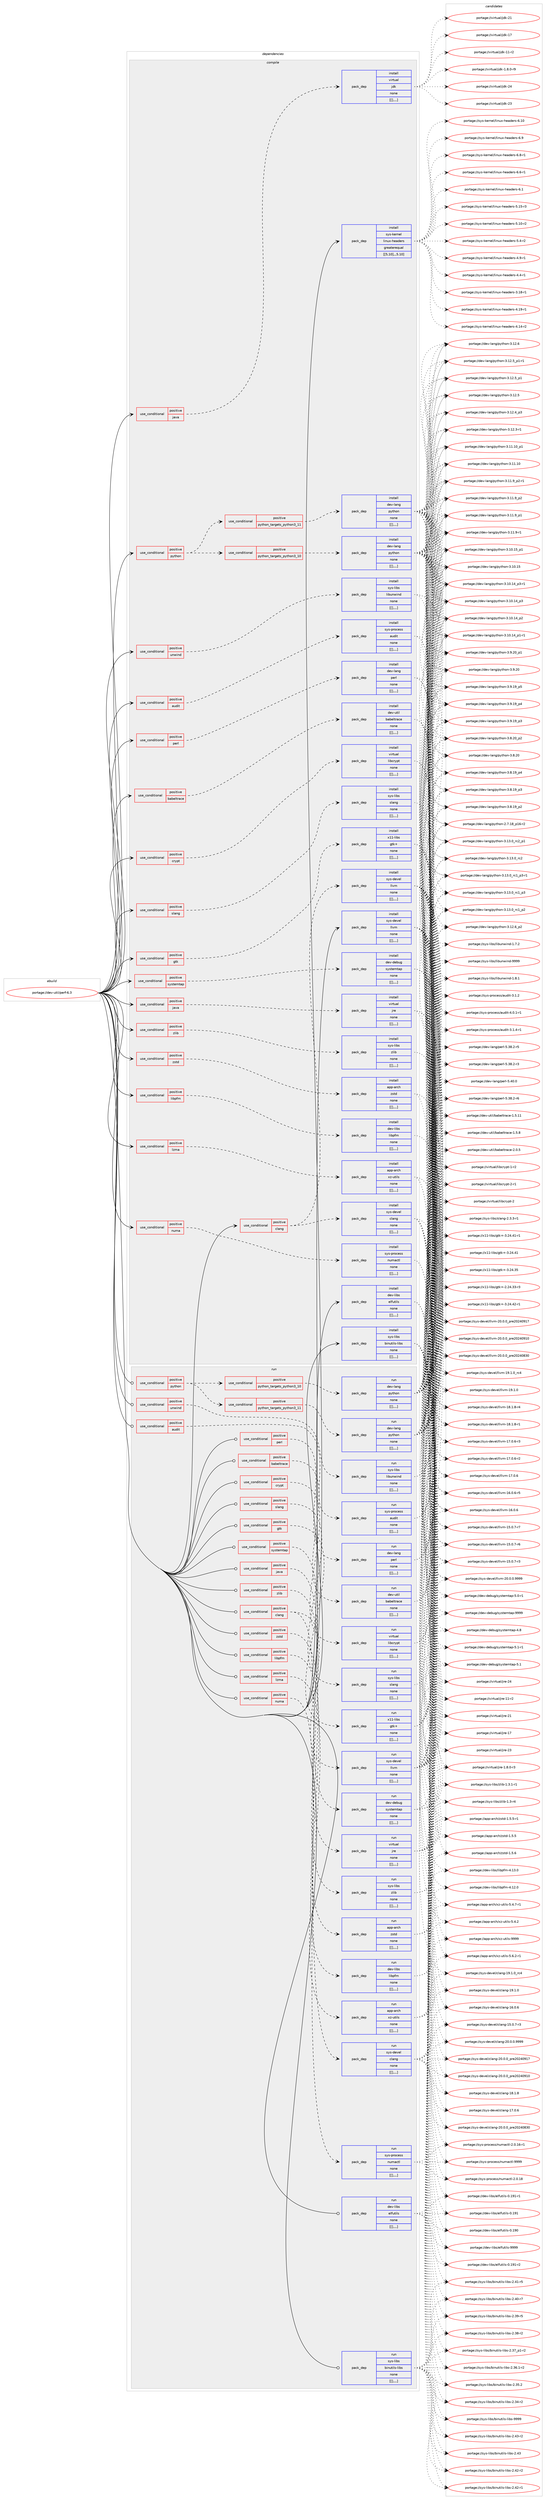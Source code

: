 digraph prolog {

# *************
# Graph options
# *************

newrank=true;
concentrate=true;
compound=true;
graph [rankdir=LR,fontname=Helvetica,fontsize=10,ranksep=1.5];#, ranksep=2.5, nodesep=0.2];
edge  [arrowhead=vee];
node  [fontname=Helvetica,fontsize=10];

# **********
# The ebuild
# **********

subgraph cluster_leftcol {
color=gray;
label=<<i>ebuild</i>>;
id [label="portage://dev-util/perf-6.3", color=red, width=4, href="../dev-util/perf-6.3.svg"];
}

# ****************
# The dependencies
# ****************

subgraph cluster_midcol {
color=gray;
label=<<i>dependencies</i>>;
subgraph cluster_compile {
fillcolor="#eeeeee";
style=filled;
label=<<i>compile</i>>;
subgraph cond64058 {
dependency223342 [label=<<TABLE BORDER="0" CELLBORDER="1" CELLSPACING="0" CELLPADDING="4"><TR><TD ROWSPAN="3" CELLPADDING="10">use_conditional</TD></TR><TR><TD>positive</TD></TR><TR><TD>audit</TD></TR></TABLE>>, shape=none, color=red];
subgraph pack157848 {
dependency223343 [label=<<TABLE BORDER="0" CELLBORDER="1" CELLSPACING="0" CELLPADDING="4" WIDTH="220"><TR><TD ROWSPAN="6" CELLPADDING="30">pack_dep</TD></TR><TR><TD WIDTH="110">install</TD></TR><TR><TD>sys-process</TD></TR><TR><TD>audit</TD></TR><TR><TD>none</TD></TR><TR><TD>[[],,,,]</TD></TR></TABLE>>, shape=none, color=blue];
}
dependency223342:e -> dependency223343:w [weight=20,style="dashed",arrowhead="vee"];
}
id:e -> dependency223342:w [weight=20,style="solid",arrowhead="vee"];
subgraph cond64059 {
dependency223344 [label=<<TABLE BORDER="0" CELLBORDER="1" CELLSPACING="0" CELLPADDING="4"><TR><TD ROWSPAN="3" CELLPADDING="10">use_conditional</TD></TR><TR><TD>positive</TD></TR><TR><TD>babeltrace</TD></TR></TABLE>>, shape=none, color=red];
subgraph pack157849 {
dependency223345 [label=<<TABLE BORDER="0" CELLBORDER="1" CELLSPACING="0" CELLPADDING="4" WIDTH="220"><TR><TD ROWSPAN="6" CELLPADDING="30">pack_dep</TD></TR><TR><TD WIDTH="110">install</TD></TR><TR><TD>dev-util</TD></TR><TR><TD>babeltrace</TD></TR><TR><TD>none</TD></TR><TR><TD>[[],,,,]</TD></TR></TABLE>>, shape=none, color=blue];
}
dependency223344:e -> dependency223345:w [weight=20,style="dashed",arrowhead="vee"];
}
id:e -> dependency223344:w [weight=20,style="solid",arrowhead="vee"];
subgraph cond64060 {
dependency223346 [label=<<TABLE BORDER="0" CELLBORDER="1" CELLSPACING="0" CELLPADDING="4"><TR><TD ROWSPAN="3" CELLPADDING="10">use_conditional</TD></TR><TR><TD>positive</TD></TR><TR><TD>clang</TD></TR></TABLE>>, shape=none, color=red];
subgraph pack157850 {
dependency223347 [label=<<TABLE BORDER="0" CELLBORDER="1" CELLSPACING="0" CELLPADDING="4" WIDTH="220"><TR><TD ROWSPAN="6" CELLPADDING="30">pack_dep</TD></TR><TR><TD WIDTH="110">install</TD></TR><TR><TD>sys-devel</TD></TR><TR><TD>clang</TD></TR><TR><TD>none</TD></TR><TR><TD>[[],,,,]</TD></TR></TABLE>>, shape=none, color=blue];
}
dependency223346:e -> dependency223347:w [weight=20,style="dashed",arrowhead="vee"];
subgraph pack157851 {
dependency223348 [label=<<TABLE BORDER="0" CELLBORDER="1" CELLSPACING="0" CELLPADDING="4" WIDTH="220"><TR><TD ROWSPAN="6" CELLPADDING="30">pack_dep</TD></TR><TR><TD WIDTH="110">install</TD></TR><TR><TD>sys-devel</TD></TR><TR><TD>llvm</TD></TR><TR><TD>none</TD></TR><TR><TD>[[],,,,]</TD></TR></TABLE>>, shape=none, color=blue];
}
dependency223346:e -> dependency223348:w [weight=20,style="dashed",arrowhead="vee"];
}
id:e -> dependency223346:w [weight=20,style="solid",arrowhead="vee"];
subgraph cond64061 {
dependency223349 [label=<<TABLE BORDER="0" CELLBORDER="1" CELLSPACING="0" CELLPADDING="4"><TR><TD ROWSPAN="3" CELLPADDING="10">use_conditional</TD></TR><TR><TD>positive</TD></TR><TR><TD>crypt</TD></TR></TABLE>>, shape=none, color=red];
subgraph pack157852 {
dependency223350 [label=<<TABLE BORDER="0" CELLBORDER="1" CELLSPACING="0" CELLPADDING="4" WIDTH="220"><TR><TD ROWSPAN="6" CELLPADDING="30">pack_dep</TD></TR><TR><TD WIDTH="110">install</TD></TR><TR><TD>virtual</TD></TR><TR><TD>libcrypt</TD></TR><TR><TD>none</TD></TR><TR><TD>[[],,,,]</TD></TR></TABLE>>, shape=none, color=blue];
}
dependency223349:e -> dependency223350:w [weight=20,style="dashed",arrowhead="vee"];
}
id:e -> dependency223349:w [weight=20,style="solid",arrowhead="vee"];
subgraph cond64062 {
dependency223351 [label=<<TABLE BORDER="0" CELLBORDER="1" CELLSPACING="0" CELLPADDING="4"><TR><TD ROWSPAN="3" CELLPADDING="10">use_conditional</TD></TR><TR><TD>positive</TD></TR><TR><TD>gtk</TD></TR></TABLE>>, shape=none, color=red];
subgraph pack157853 {
dependency223352 [label=<<TABLE BORDER="0" CELLBORDER="1" CELLSPACING="0" CELLPADDING="4" WIDTH="220"><TR><TD ROWSPAN="6" CELLPADDING="30">pack_dep</TD></TR><TR><TD WIDTH="110">install</TD></TR><TR><TD>x11-libs</TD></TR><TR><TD>gtk+</TD></TR><TR><TD>none</TD></TR><TR><TD>[[],,,,]</TD></TR></TABLE>>, shape=none, color=blue];
}
dependency223351:e -> dependency223352:w [weight=20,style="dashed",arrowhead="vee"];
}
id:e -> dependency223351:w [weight=20,style="solid",arrowhead="vee"];
subgraph cond64063 {
dependency223353 [label=<<TABLE BORDER="0" CELLBORDER="1" CELLSPACING="0" CELLPADDING="4"><TR><TD ROWSPAN="3" CELLPADDING="10">use_conditional</TD></TR><TR><TD>positive</TD></TR><TR><TD>java</TD></TR></TABLE>>, shape=none, color=red];
subgraph pack157854 {
dependency223354 [label=<<TABLE BORDER="0" CELLBORDER="1" CELLSPACING="0" CELLPADDING="4" WIDTH="220"><TR><TD ROWSPAN="6" CELLPADDING="30">pack_dep</TD></TR><TR><TD WIDTH="110">install</TD></TR><TR><TD>virtual</TD></TR><TR><TD>jdk</TD></TR><TR><TD>none</TD></TR><TR><TD>[[],,,,]</TD></TR></TABLE>>, shape=none, color=blue];
}
dependency223353:e -> dependency223354:w [weight=20,style="dashed",arrowhead="vee"];
}
id:e -> dependency223353:w [weight=20,style="solid",arrowhead="vee"];
subgraph cond64064 {
dependency223355 [label=<<TABLE BORDER="0" CELLBORDER="1" CELLSPACING="0" CELLPADDING="4"><TR><TD ROWSPAN="3" CELLPADDING="10">use_conditional</TD></TR><TR><TD>positive</TD></TR><TR><TD>java</TD></TR></TABLE>>, shape=none, color=red];
subgraph pack157855 {
dependency223356 [label=<<TABLE BORDER="0" CELLBORDER="1" CELLSPACING="0" CELLPADDING="4" WIDTH="220"><TR><TD ROWSPAN="6" CELLPADDING="30">pack_dep</TD></TR><TR><TD WIDTH="110">install</TD></TR><TR><TD>virtual</TD></TR><TR><TD>jre</TD></TR><TR><TD>none</TD></TR><TR><TD>[[],,,,]</TD></TR></TABLE>>, shape=none, color=blue];
}
dependency223355:e -> dependency223356:w [weight=20,style="dashed",arrowhead="vee"];
}
id:e -> dependency223355:w [weight=20,style="solid",arrowhead="vee"];
subgraph cond64065 {
dependency223357 [label=<<TABLE BORDER="0" CELLBORDER="1" CELLSPACING="0" CELLPADDING="4"><TR><TD ROWSPAN="3" CELLPADDING="10">use_conditional</TD></TR><TR><TD>positive</TD></TR><TR><TD>libpfm</TD></TR></TABLE>>, shape=none, color=red];
subgraph pack157856 {
dependency223358 [label=<<TABLE BORDER="0" CELLBORDER="1" CELLSPACING="0" CELLPADDING="4" WIDTH="220"><TR><TD ROWSPAN="6" CELLPADDING="30">pack_dep</TD></TR><TR><TD WIDTH="110">install</TD></TR><TR><TD>dev-libs</TD></TR><TR><TD>libpfm</TD></TR><TR><TD>none</TD></TR><TR><TD>[[],,,,]</TD></TR></TABLE>>, shape=none, color=blue];
}
dependency223357:e -> dependency223358:w [weight=20,style="dashed",arrowhead="vee"];
}
id:e -> dependency223357:w [weight=20,style="solid",arrowhead="vee"];
subgraph cond64066 {
dependency223359 [label=<<TABLE BORDER="0" CELLBORDER="1" CELLSPACING="0" CELLPADDING="4"><TR><TD ROWSPAN="3" CELLPADDING="10">use_conditional</TD></TR><TR><TD>positive</TD></TR><TR><TD>lzma</TD></TR></TABLE>>, shape=none, color=red];
subgraph pack157857 {
dependency223360 [label=<<TABLE BORDER="0" CELLBORDER="1" CELLSPACING="0" CELLPADDING="4" WIDTH="220"><TR><TD ROWSPAN="6" CELLPADDING="30">pack_dep</TD></TR><TR><TD WIDTH="110">install</TD></TR><TR><TD>app-arch</TD></TR><TR><TD>xz-utils</TD></TR><TR><TD>none</TD></TR><TR><TD>[[],,,,]</TD></TR></TABLE>>, shape=none, color=blue];
}
dependency223359:e -> dependency223360:w [weight=20,style="dashed",arrowhead="vee"];
}
id:e -> dependency223359:w [weight=20,style="solid",arrowhead="vee"];
subgraph cond64067 {
dependency223361 [label=<<TABLE BORDER="0" CELLBORDER="1" CELLSPACING="0" CELLPADDING="4"><TR><TD ROWSPAN="3" CELLPADDING="10">use_conditional</TD></TR><TR><TD>positive</TD></TR><TR><TD>numa</TD></TR></TABLE>>, shape=none, color=red];
subgraph pack157858 {
dependency223362 [label=<<TABLE BORDER="0" CELLBORDER="1" CELLSPACING="0" CELLPADDING="4" WIDTH="220"><TR><TD ROWSPAN="6" CELLPADDING="30">pack_dep</TD></TR><TR><TD WIDTH="110">install</TD></TR><TR><TD>sys-process</TD></TR><TR><TD>numactl</TD></TR><TR><TD>none</TD></TR><TR><TD>[[],,,,]</TD></TR></TABLE>>, shape=none, color=blue];
}
dependency223361:e -> dependency223362:w [weight=20,style="dashed",arrowhead="vee"];
}
id:e -> dependency223361:w [weight=20,style="solid",arrowhead="vee"];
subgraph cond64068 {
dependency223363 [label=<<TABLE BORDER="0" CELLBORDER="1" CELLSPACING="0" CELLPADDING="4"><TR><TD ROWSPAN="3" CELLPADDING="10">use_conditional</TD></TR><TR><TD>positive</TD></TR><TR><TD>perl</TD></TR></TABLE>>, shape=none, color=red];
subgraph pack157859 {
dependency223364 [label=<<TABLE BORDER="0" CELLBORDER="1" CELLSPACING="0" CELLPADDING="4" WIDTH="220"><TR><TD ROWSPAN="6" CELLPADDING="30">pack_dep</TD></TR><TR><TD WIDTH="110">install</TD></TR><TR><TD>dev-lang</TD></TR><TR><TD>perl</TD></TR><TR><TD>none</TD></TR><TR><TD>[[],,,,]</TD></TR></TABLE>>, shape=none, color=blue];
}
dependency223363:e -> dependency223364:w [weight=20,style="dashed",arrowhead="vee"];
}
id:e -> dependency223363:w [weight=20,style="solid",arrowhead="vee"];
subgraph cond64069 {
dependency223365 [label=<<TABLE BORDER="0" CELLBORDER="1" CELLSPACING="0" CELLPADDING="4"><TR><TD ROWSPAN="3" CELLPADDING="10">use_conditional</TD></TR><TR><TD>positive</TD></TR><TR><TD>python</TD></TR></TABLE>>, shape=none, color=red];
subgraph cond64070 {
dependency223366 [label=<<TABLE BORDER="0" CELLBORDER="1" CELLSPACING="0" CELLPADDING="4"><TR><TD ROWSPAN="3" CELLPADDING="10">use_conditional</TD></TR><TR><TD>positive</TD></TR><TR><TD>python_targets_python3_10</TD></TR></TABLE>>, shape=none, color=red];
subgraph pack157860 {
dependency223367 [label=<<TABLE BORDER="0" CELLBORDER="1" CELLSPACING="0" CELLPADDING="4" WIDTH="220"><TR><TD ROWSPAN="6" CELLPADDING="30">pack_dep</TD></TR><TR><TD WIDTH="110">install</TD></TR><TR><TD>dev-lang</TD></TR><TR><TD>python</TD></TR><TR><TD>none</TD></TR><TR><TD>[[],,,,]</TD></TR></TABLE>>, shape=none, color=blue];
}
dependency223366:e -> dependency223367:w [weight=20,style="dashed",arrowhead="vee"];
}
dependency223365:e -> dependency223366:w [weight=20,style="dashed",arrowhead="vee"];
subgraph cond64071 {
dependency223368 [label=<<TABLE BORDER="0" CELLBORDER="1" CELLSPACING="0" CELLPADDING="4"><TR><TD ROWSPAN="3" CELLPADDING="10">use_conditional</TD></TR><TR><TD>positive</TD></TR><TR><TD>python_targets_python3_11</TD></TR></TABLE>>, shape=none, color=red];
subgraph pack157861 {
dependency223369 [label=<<TABLE BORDER="0" CELLBORDER="1" CELLSPACING="0" CELLPADDING="4" WIDTH="220"><TR><TD ROWSPAN="6" CELLPADDING="30">pack_dep</TD></TR><TR><TD WIDTH="110">install</TD></TR><TR><TD>dev-lang</TD></TR><TR><TD>python</TD></TR><TR><TD>none</TD></TR><TR><TD>[[],,,,]</TD></TR></TABLE>>, shape=none, color=blue];
}
dependency223368:e -> dependency223369:w [weight=20,style="dashed",arrowhead="vee"];
}
dependency223365:e -> dependency223368:w [weight=20,style="dashed",arrowhead="vee"];
}
id:e -> dependency223365:w [weight=20,style="solid",arrowhead="vee"];
subgraph cond64072 {
dependency223370 [label=<<TABLE BORDER="0" CELLBORDER="1" CELLSPACING="0" CELLPADDING="4"><TR><TD ROWSPAN="3" CELLPADDING="10">use_conditional</TD></TR><TR><TD>positive</TD></TR><TR><TD>slang</TD></TR></TABLE>>, shape=none, color=red];
subgraph pack157862 {
dependency223371 [label=<<TABLE BORDER="0" CELLBORDER="1" CELLSPACING="0" CELLPADDING="4" WIDTH="220"><TR><TD ROWSPAN="6" CELLPADDING="30">pack_dep</TD></TR><TR><TD WIDTH="110">install</TD></TR><TR><TD>sys-libs</TD></TR><TR><TD>slang</TD></TR><TR><TD>none</TD></TR><TR><TD>[[],,,,]</TD></TR></TABLE>>, shape=none, color=blue];
}
dependency223370:e -> dependency223371:w [weight=20,style="dashed",arrowhead="vee"];
}
id:e -> dependency223370:w [weight=20,style="solid",arrowhead="vee"];
subgraph cond64073 {
dependency223372 [label=<<TABLE BORDER="0" CELLBORDER="1" CELLSPACING="0" CELLPADDING="4"><TR><TD ROWSPAN="3" CELLPADDING="10">use_conditional</TD></TR><TR><TD>positive</TD></TR><TR><TD>systemtap</TD></TR></TABLE>>, shape=none, color=red];
subgraph pack157863 {
dependency223373 [label=<<TABLE BORDER="0" CELLBORDER="1" CELLSPACING="0" CELLPADDING="4" WIDTH="220"><TR><TD ROWSPAN="6" CELLPADDING="30">pack_dep</TD></TR><TR><TD WIDTH="110">install</TD></TR><TR><TD>dev-debug</TD></TR><TR><TD>systemtap</TD></TR><TR><TD>none</TD></TR><TR><TD>[[],,,,]</TD></TR></TABLE>>, shape=none, color=blue];
}
dependency223372:e -> dependency223373:w [weight=20,style="dashed",arrowhead="vee"];
}
id:e -> dependency223372:w [weight=20,style="solid",arrowhead="vee"];
subgraph cond64074 {
dependency223374 [label=<<TABLE BORDER="0" CELLBORDER="1" CELLSPACING="0" CELLPADDING="4"><TR><TD ROWSPAN="3" CELLPADDING="10">use_conditional</TD></TR><TR><TD>positive</TD></TR><TR><TD>unwind</TD></TR></TABLE>>, shape=none, color=red];
subgraph pack157864 {
dependency223375 [label=<<TABLE BORDER="0" CELLBORDER="1" CELLSPACING="0" CELLPADDING="4" WIDTH="220"><TR><TD ROWSPAN="6" CELLPADDING="30">pack_dep</TD></TR><TR><TD WIDTH="110">install</TD></TR><TR><TD>sys-libs</TD></TR><TR><TD>libunwind</TD></TR><TR><TD>none</TD></TR><TR><TD>[[],,,,]</TD></TR></TABLE>>, shape=none, color=blue];
}
dependency223374:e -> dependency223375:w [weight=20,style="dashed",arrowhead="vee"];
}
id:e -> dependency223374:w [weight=20,style="solid",arrowhead="vee"];
subgraph cond64075 {
dependency223376 [label=<<TABLE BORDER="0" CELLBORDER="1" CELLSPACING="0" CELLPADDING="4"><TR><TD ROWSPAN="3" CELLPADDING="10">use_conditional</TD></TR><TR><TD>positive</TD></TR><TR><TD>zlib</TD></TR></TABLE>>, shape=none, color=red];
subgraph pack157865 {
dependency223377 [label=<<TABLE BORDER="0" CELLBORDER="1" CELLSPACING="0" CELLPADDING="4" WIDTH="220"><TR><TD ROWSPAN="6" CELLPADDING="30">pack_dep</TD></TR><TR><TD WIDTH="110">install</TD></TR><TR><TD>sys-libs</TD></TR><TR><TD>zlib</TD></TR><TR><TD>none</TD></TR><TR><TD>[[],,,,]</TD></TR></TABLE>>, shape=none, color=blue];
}
dependency223376:e -> dependency223377:w [weight=20,style="dashed",arrowhead="vee"];
}
id:e -> dependency223376:w [weight=20,style="solid",arrowhead="vee"];
subgraph cond64076 {
dependency223378 [label=<<TABLE BORDER="0" CELLBORDER="1" CELLSPACING="0" CELLPADDING="4"><TR><TD ROWSPAN="3" CELLPADDING="10">use_conditional</TD></TR><TR><TD>positive</TD></TR><TR><TD>zstd</TD></TR></TABLE>>, shape=none, color=red];
subgraph pack157866 {
dependency223379 [label=<<TABLE BORDER="0" CELLBORDER="1" CELLSPACING="0" CELLPADDING="4" WIDTH="220"><TR><TD ROWSPAN="6" CELLPADDING="30">pack_dep</TD></TR><TR><TD WIDTH="110">install</TD></TR><TR><TD>app-arch</TD></TR><TR><TD>zstd</TD></TR><TR><TD>none</TD></TR><TR><TD>[[],,,,]</TD></TR></TABLE>>, shape=none, color=blue];
}
dependency223378:e -> dependency223379:w [weight=20,style="dashed",arrowhead="vee"];
}
id:e -> dependency223378:w [weight=20,style="solid",arrowhead="vee"];
subgraph pack157867 {
dependency223380 [label=<<TABLE BORDER="0" CELLBORDER="1" CELLSPACING="0" CELLPADDING="4" WIDTH="220"><TR><TD ROWSPAN="6" CELLPADDING="30">pack_dep</TD></TR><TR><TD WIDTH="110">install</TD></TR><TR><TD>dev-libs</TD></TR><TR><TD>elfutils</TD></TR><TR><TD>none</TD></TR><TR><TD>[[],,,,]</TD></TR></TABLE>>, shape=none, color=blue];
}
id:e -> dependency223380:w [weight=20,style="solid",arrowhead="vee"];
subgraph pack157868 {
dependency223381 [label=<<TABLE BORDER="0" CELLBORDER="1" CELLSPACING="0" CELLPADDING="4" WIDTH="220"><TR><TD ROWSPAN="6" CELLPADDING="30">pack_dep</TD></TR><TR><TD WIDTH="110">install</TD></TR><TR><TD>sys-kernel</TD></TR><TR><TD>linux-headers</TD></TR><TR><TD>greaterequal</TD></TR><TR><TD>[[5,10],,,5.10]</TD></TR></TABLE>>, shape=none, color=blue];
}
id:e -> dependency223381:w [weight=20,style="solid",arrowhead="vee"];
subgraph pack157869 {
dependency223382 [label=<<TABLE BORDER="0" CELLBORDER="1" CELLSPACING="0" CELLPADDING="4" WIDTH="220"><TR><TD ROWSPAN="6" CELLPADDING="30">pack_dep</TD></TR><TR><TD WIDTH="110">install</TD></TR><TR><TD>sys-libs</TD></TR><TR><TD>binutils-libs</TD></TR><TR><TD>none</TD></TR><TR><TD>[[],,,,]</TD></TR></TABLE>>, shape=none, color=blue];
}
id:e -> dependency223382:w [weight=20,style="solid",arrowhead="vee"];
subgraph pack157870 {
dependency223383 [label=<<TABLE BORDER="0" CELLBORDER="1" CELLSPACING="0" CELLPADDING="4" WIDTH="220"><TR><TD ROWSPAN="6" CELLPADDING="30">pack_dep</TD></TR><TR><TD WIDTH="110">install</TD></TR><TR><TD>sys-devel</TD></TR><TR><TD>llvm</TD></TR><TR><TD>none</TD></TR><TR><TD>[[],,,,]</TD></TR></TABLE>>, shape=none, color=blue];
}
id:e -> dependency223383:w [weight=20,style="solid",arrowhead="vee"];
}
subgraph cluster_compileandrun {
fillcolor="#eeeeee";
style=filled;
label=<<i>compile and run</i>>;
}
subgraph cluster_run {
fillcolor="#eeeeee";
style=filled;
label=<<i>run</i>>;
subgraph cond64077 {
dependency223384 [label=<<TABLE BORDER="0" CELLBORDER="1" CELLSPACING="0" CELLPADDING="4"><TR><TD ROWSPAN="3" CELLPADDING="10">use_conditional</TD></TR><TR><TD>positive</TD></TR><TR><TD>audit</TD></TR></TABLE>>, shape=none, color=red];
subgraph pack157871 {
dependency223385 [label=<<TABLE BORDER="0" CELLBORDER="1" CELLSPACING="0" CELLPADDING="4" WIDTH="220"><TR><TD ROWSPAN="6" CELLPADDING="30">pack_dep</TD></TR><TR><TD WIDTH="110">run</TD></TR><TR><TD>sys-process</TD></TR><TR><TD>audit</TD></TR><TR><TD>none</TD></TR><TR><TD>[[],,,,]</TD></TR></TABLE>>, shape=none, color=blue];
}
dependency223384:e -> dependency223385:w [weight=20,style="dashed",arrowhead="vee"];
}
id:e -> dependency223384:w [weight=20,style="solid",arrowhead="odot"];
subgraph cond64078 {
dependency223386 [label=<<TABLE BORDER="0" CELLBORDER="1" CELLSPACING="0" CELLPADDING="4"><TR><TD ROWSPAN="3" CELLPADDING="10">use_conditional</TD></TR><TR><TD>positive</TD></TR><TR><TD>babeltrace</TD></TR></TABLE>>, shape=none, color=red];
subgraph pack157872 {
dependency223387 [label=<<TABLE BORDER="0" CELLBORDER="1" CELLSPACING="0" CELLPADDING="4" WIDTH="220"><TR><TD ROWSPAN="6" CELLPADDING="30">pack_dep</TD></TR><TR><TD WIDTH="110">run</TD></TR><TR><TD>dev-util</TD></TR><TR><TD>babeltrace</TD></TR><TR><TD>none</TD></TR><TR><TD>[[],,,,]</TD></TR></TABLE>>, shape=none, color=blue];
}
dependency223386:e -> dependency223387:w [weight=20,style="dashed",arrowhead="vee"];
}
id:e -> dependency223386:w [weight=20,style="solid",arrowhead="odot"];
subgraph cond64079 {
dependency223388 [label=<<TABLE BORDER="0" CELLBORDER="1" CELLSPACING="0" CELLPADDING="4"><TR><TD ROWSPAN="3" CELLPADDING="10">use_conditional</TD></TR><TR><TD>positive</TD></TR><TR><TD>clang</TD></TR></TABLE>>, shape=none, color=red];
subgraph pack157873 {
dependency223389 [label=<<TABLE BORDER="0" CELLBORDER="1" CELLSPACING="0" CELLPADDING="4" WIDTH="220"><TR><TD ROWSPAN="6" CELLPADDING="30">pack_dep</TD></TR><TR><TD WIDTH="110">run</TD></TR><TR><TD>sys-devel</TD></TR><TR><TD>clang</TD></TR><TR><TD>none</TD></TR><TR><TD>[[],,,,]</TD></TR></TABLE>>, shape=none, color=blue];
}
dependency223388:e -> dependency223389:w [weight=20,style="dashed",arrowhead="vee"];
subgraph pack157874 {
dependency223390 [label=<<TABLE BORDER="0" CELLBORDER="1" CELLSPACING="0" CELLPADDING="4" WIDTH="220"><TR><TD ROWSPAN="6" CELLPADDING="30">pack_dep</TD></TR><TR><TD WIDTH="110">run</TD></TR><TR><TD>sys-devel</TD></TR><TR><TD>llvm</TD></TR><TR><TD>none</TD></TR><TR><TD>[[],,,,]</TD></TR></TABLE>>, shape=none, color=blue];
}
dependency223388:e -> dependency223390:w [weight=20,style="dashed",arrowhead="vee"];
}
id:e -> dependency223388:w [weight=20,style="solid",arrowhead="odot"];
subgraph cond64080 {
dependency223391 [label=<<TABLE BORDER="0" CELLBORDER="1" CELLSPACING="0" CELLPADDING="4"><TR><TD ROWSPAN="3" CELLPADDING="10">use_conditional</TD></TR><TR><TD>positive</TD></TR><TR><TD>crypt</TD></TR></TABLE>>, shape=none, color=red];
subgraph pack157875 {
dependency223392 [label=<<TABLE BORDER="0" CELLBORDER="1" CELLSPACING="0" CELLPADDING="4" WIDTH="220"><TR><TD ROWSPAN="6" CELLPADDING="30">pack_dep</TD></TR><TR><TD WIDTH="110">run</TD></TR><TR><TD>virtual</TD></TR><TR><TD>libcrypt</TD></TR><TR><TD>none</TD></TR><TR><TD>[[],,,,]</TD></TR></TABLE>>, shape=none, color=blue];
}
dependency223391:e -> dependency223392:w [weight=20,style="dashed",arrowhead="vee"];
}
id:e -> dependency223391:w [weight=20,style="solid",arrowhead="odot"];
subgraph cond64081 {
dependency223393 [label=<<TABLE BORDER="0" CELLBORDER="1" CELLSPACING="0" CELLPADDING="4"><TR><TD ROWSPAN="3" CELLPADDING="10">use_conditional</TD></TR><TR><TD>positive</TD></TR><TR><TD>gtk</TD></TR></TABLE>>, shape=none, color=red];
subgraph pack157876 {
dependency223394 [label=<<TABLE BORDER="0" CELLBORDER="1" CELLSPACING="0" CELLPADDING="4" WIDTH="220"><TR><TD ROWSPAN="6" CELLPADDING="30">pack_dep</TD></TR><TR><TD WIDTH="110">run</TD></TR><TR><TD>x11-libs</TD></TR><TR><TD>gtk+</TD></TR><TR><TD>none</TD></TR><TR><TD>[[],,,,]</TD></TR></TABLE>>, shape=none, color=blue];
}
dependency223393:e -> dependency223394:w [weight=20,style="dashed",arrowhead="vee"];
}
id:e -> dependency223393:w [weight=20,style="solid",arrowhead="odot"];
subgraph cond64082 {
dependency223395 [label=<<TABLE BORDER="0" CELLBORDER="1" CELLSPACING="0" CELLPADDING="4"><TR><TD ROWSPAN="3" CELLPADDING="10">use_conditional</TD></TR><TR><TD>positive</TD></TR><TR><TD>java</TD></TR></TABLE>>, shape=none, color=red];
subgraph pack157877 {
dependency223396 [label=<<TABLE BORDER="0" CELLBORDER="1" CELLSPACING="0" CELLPADDING="4" WIDTH="220"><TR><TD ROWSPAN="6" CELLPADDING="30">pack_dep</TD></TR><TR><TD WIDTH="110">run</TD></TR><TR><TD>virtual</TD></TR><TR><TD>jre</TD></TR><TR><TD>none</TD></TR><TR><TD>[[],,,,]</TD></TR></TABLE>>, shape=none, color=blue];
}
dependency223395:e -> dependency223396:w [weight=20,style="dashed",arrowhead="vee"];
}
id:e -> dependency223395:w [weight=20,style="solid",arrowhead="odot"];
subgraph cond64083 {
dependency223397 [label=<<TABLE BORDER="0" CELLBORDER="1" CELLSPACING="0" CELLPADDING="4"><TR><TD ROWSPAN="3" CELLPADDING="10">use_conditional</TD></TR><TR><TD>positive</TD></TR><TR><TD>libpfm</TD></TR></TABLE>>, shape=none, color=red];
subgraph pack157878 {
dependency223398 [label=<<TABLE BORDER="0" CELLBORDER="1" CELLSPACING="0" CELLPADDING="4" WIDTH="220"><TR><TD ROWSPAN="6" CELLPADDING="30">pack_dep</TD></TR><TR><TD WIDTH="110">run</TD></TR><TR><TD>dev-libs</TD></TR><TR><TD>libpfm</TD></TR><TR><TD>none</TD></TR><TR><TD>[[],,,,]</TD></TR></TABLE>>, shape=none, color=blue];
}
dependency223397:e -> dependency223398:w [weight=20,style="dashed",arrowhead="vee"];
}
id:e -> dependency223397:w [weight=20,style="solid",arrowhead="odot"];
subgraph cond64084 {
dependency223399 [label=<<TABLE BORDER="0" CELLBORDER="1" CELLSPACING="0" CELLPADDING="4"><TR><TD ROWSPAN="3" CELLPADDING="10">use_conditional</TD></TR><TR><TD>positive</TD></TR><TR><TD>lzma</TD></TR></TABLE>>, shape=none, color=red];
subgraph pack157879 {
dependency223400 [label=<<TABLE BORDER="0" CELLBORDER="1" CELLSPACING="0" CELLPADDING="4" WIDTH="220"><TR><TD ROWSPAN="6" CELLPADDING="30">pack_dep</TD></TR><TR><TD WIDTH="110">run</TD></TR><TR><TD>app-arch</TD></TR><TR><TD>xz-utils</TD></TR><TR><TD>none</TD></TR><TR><TD>[[],,,,]</TD></TR></TABLE>>, shape=none, color=blue];
}
dependency223399:e -> dependency223400:w [weight=20,style="dashed",arrowhead="vee"];
}
id:e -> dependency223399:w [weight=20,style="solid",arrowhead="odot"];
subgraph cond64085 {
dependency223401 [label=<<TABLE BORDER="0" CELLBORDER="1" CELLSPACING="0" CELLPADDING="4"><TR><TD ROWSPAN="3" CELLPADDING="10">use_conditional</TD></TR><TR><TD>positive</TD></TR><TR><TD>numa</TD></TR></TABLE>>, shape=none, color=red];
subgraph pack157880 {
dependency223402 [label=<<TABLE BORDER="0" CELLBORDER="1" CELLSPACING="0" CELLPADDING="4" WIDTH="220"><TR><TD ROWSPAN="6" CELLPADDING="30">pack_dep</TD></TR><TR><TD WIDTH="110">run</TD></TR><TR><TD>sys-process</TD></TR><TR><TD>numactl</TD></TR><TR><TD>none</TD></TR><TR><TD>[[],,,,]</TD></TR></TABLE>>, shape=none, color=blue];
}
dependency223401:e -> dependency223402:w [weight=20,style="dashed",arrowhead="vee"];
}
id:e -> dependency223401:w [weight=20,style="solid",arrowhead="odot"];
subgraph cond64086 {
dependency223403 [label=<<TABLE BORDER="0" CELLBORDER="1" CELLSPACING="0" CELLPADDING="4"><TR><TD ROWSPAN="3" CELLPADDING="10">use_conditional</TD></TR><TR><TD>positive</TD></TR><TR><TD>perl</TD></TR></TABLE>>, shape=none, color=red];
subgraph pack157881 {
dependency223404 [label=<<TABLE BORDER="0" CELLBORDER="1" CELLSPACING="0" CELLPADDING="4" WIDTH="220"><TR><TD ROWSPAN="6" CELLPADDING="30">pack_dep</TD></TR><TR><TD WIDTH="110">run</TD></TR><TR><TD>dev-lang</TD></TR><TR><TD>perl</TD></TR><TR><TD>none</TD></TR><TR><TD>[[],,,,]</TD></TR></TABLE>>, shape=none, color=blue];
}
dependency223403:e -> dependency223404:w [weight=20,style="dashed",arrowhead="vee"];
}
id:e -> dependency223403:w [weight=20,style="solid",arrowhead="odot"];
subgraph cond64087 {
dependency223405 [label=<<TABLE BORDER="0" CELLBORDER="1" CELLSPACING="0" CELLPADDING="4"><TR><TD ROWSPAN="3" CELLPADDING="10">use_conditional</TD></TR><TR><TD>positive</TD></TR><TR><TD>python</TD></TR></TABLE>>, shape=none, color=red];
subgraph cond64088 {
dependency223406 [label=<<TABLE BORDER="0" CELLBORDER="1" CELLSPACING="0" CELLPADDING="4"><TR><TD ROWSPAN="3" CELLPADDING="10">use_conditional</TD></TR><TR><TD>positive</TD></TR><TR><TD>python_targets_python3_10</TD></TR></TABLE>>, shape=none, color=red];
subgraph pack157882 {
dependency223407 [label=<<TABLE BORDER="0" CELLBORDER="1" CELLSPACING="0" CELLPADDING="4" WIDTH="220"><TR><TD ROWSPAN="6" CELLPADDING="30">pack_dep</TD></TR><TR><TD WIDTH="110">run</TD></TR><TR><TD>dev-lang</TD></TR><TR><TD>python</TD></TR><TR><TD>none</TD></TR><TR><TD>[[],,,,]</TD></TR></TABLE>>, shape=none, color=blue];
}
dependency223406:e -> dependency223407:w [weight=20,style="dashed",arrowhead="vee"];
}
dependency223405:e -> dependency223406:w [weight=20,style="dashed",arrowhead="vee"];
subgraph cond64089 {
dependency223408 [label=<<TABLE BORDER="0" CELLBORDER="1" CELLSPACING="0" CELLPADDING="4"><TR><TD ROWSPAN="3" CELLPADDING="10">use_conditional</TD></TR><TR><TD>positive</TD></TR><TR><TD>python_targets_python3_11</TD></TR></TABLE>>, shape=none, color=red];
subgraph pack157883 {
dependency223409 [label=<<TABLE BORDER="0" CELLBORDER="1" CELLSPACING="0" CELLPADDING="4" WIDTH="220"><TR><TD ROWSPAN="6" CELLPADDING="30">pack_dep</TD></TR><TR><TD WIDTH="110">run</TD></TR><TR><TD>dev-lang</TD></TR><TR><TD>python</TD></TR><TR><TD>none</TD></TR><TR><TD>[[],,,,]</TD></TR></TABLE>>, shape=none, color=blue];
}
dependency223408:e -> dependency223409:w [weight=20,style="dashed",arrowhead="vee"];
}
dependency223405:e -> dependency223408:w [weight=20,style="dashed",arrowhead="vee"];
}
id:e -> dependency223405:w [weight=20,style="solid",arrowhead="odot"];
subgraph cond64090 {
dependency223410 [label=<<TABLE BORDER="0" CELLBORDER="1" CELLSPACING="0" CELLPADDING="4"><TR><TD ROWSPAN="3" CELLPADDING="10">use_conditional</TD></TR><TR><TD>positive</TD></TR><TR><TD>slang</TD></TR></TABLE>>, shape=none, color=red];
subgraph pack157884 {
dependency223411 [label=<<TABLE BORDER="0" CELLBORDER="1" CELLSPACING="0" CELLPADDING="4" WIDTH="220"><TR><TD ROWSPAN="6" CELLPADDING="30">pack_dep</TD></TR><TR><TD WIDTH="110">run</TD></TR><TR><TD>sys-libs</TD></TR><TR><TD>slang</TD></TR><TR><TD>none</TD></TR><TR><TD>[[],,,,]</TD></TR></TABLE>>, shape=none, color=blue];
}
dependency223410:e -> dependency223411:w [weight=20,style="dashed",arrowhead="vee"];
}
id:e -> dependency223410:w [weight=20,style="solid",arrowhead="odot"];
subgraph cond64091 {
dependency223412 [label=<<TABLE BORDER="0" CELLBORDER="1" CELLSPACING="0" CELLPADDING="4"><TR><TD ROWSPAN="3" CELLPADDING="10">use_conditional</TD></TR><TR><TD>positive</TD></TR><TR><TD>systemtap</TD></TR></TABLE>>, shape=none, color=red];
subgraph pack157885 {
dependency223413 [label=<<TABLE BORDER="0" CELLBORDER="1" CELLSPACING="0" CELLPADDING="4" WIDTH="220"><TR><TD ROWSPAN="6" CELLPADDING="30">pack_dep</TD></TR><TR><TD WIDTH="110">run</TD></TR><TR><TD>dev-debug</TD></TR><TR><TD>systemtap</TD></TR><TR><TD>none</TD></TR><TR><TD>[[],,,,]</TD></TR></TABLE>>, shape=none, color=blue];
}
dependency223412:e -> dependency223413:w [weight=20,style="dashed",arrowhead="vee"];
}
id:e -> dependency223412:w [weight=20,style="solid",arrowhead="odot"];
subgraph cond64092 {
dependency223414 [label=<<TABLE BORDER="0" CELLBORDER="1" CELLSPACING="0" CELLPADDING="4"><TR><TD ROWSPAN="3" CELLPADDING="10">use_conditional</TD></TR><TR><TD>positive</TD></TR><TR><TD>unwind</TD></TR></TABLE>>, shape=none, color=red];
subgraph pack157886 {
dependency223415 [label=<<TABLE BORDER="0" CELLBORDER="1" CELLSPACING="0" CELLPADDING="4" WIDTH="220"><TR><TD ROWSPAN="6" CELLPADDING="30">pack_dep</TD></TR><TR><TD WIDTH="110">run</TD></TR><TR><TD>sys-libs</TD></TR><TR><TD>libunwind</TD></TR><TR><TD>none</TD></TR><TR><TD>[[],,,,]</TD></TR></TABLE>>, shape=none, color=blue];
}
dependency223414:e -> dependency223415:w [weight=20,style="dashed",arrowhead="vee"];
}
id:e -> dependency223414:w [weight=20,style="solid",arrowhead="odot"];
subgraph cond64093 {
dependency223416 [label=<<TABLE BORDER="0" CELLBORDER="1" CELLSPACING="0" CELLPADDING="4"><TR><TD ROWSPAN="3" CELLPADDING="10">use_conditional</TD></TR><TR><TD>positive</TD></TR><TR><TD>zlib</TD></TR></TABLE>>, shape=none, color=red];
subgraph pack157887 {
dependency223417 [label=<<TABLE BORDER="0" CELLBORDER="1" CELLSPACING="0" CELLPADDING="4" WIDTH="220"><TR><TD ROWSPAN="6" CELLPADDING="30">pack_dep</TD></TR><TR><TD WIDTH="110">run</TD></TR><TR><TD>sys-libs</TD></TR><TR><TD>zlib</TD></TR><TR><TD>none</TD></TR><TR><TD>[[],,,,]</TD></TR></TABLE>>, shape=none, color=blue];
}
dependency223416:e -> dependency223417:w [weight=20,style="dashed",arrowhead="vee"];
}
id:e -> dependency223416:w [weight=20,style="solid",arrowhead="odot"];
subgraph cond64094 {
dependency223418 [label=<<TABLE BORDER="0" CELLBORDER="1" CELLSPACING="0" CELLPADDING="4"><TR><TD ROWSPAN="3" CELLPADDING="10">use_conditional</TD></TR><TR><TD>positive</TD></TR><TR><TD>zstd</TD></TR></TABLE>>, shape=none, color=red];
subgraph pack157888 {
dependency223419 [label=<<TABLE BORDER="0" CELLBORDER="1" CELLSPACING="0" CELLPADDING="4" WIDTH="220"><TR><TD ROWSPAN="6" CELLPADDING="30">pack_dep</TD></TR><TR><TD WIDTH="110">run</TD></TR><TR><TD>app-arch</TD></TR><TR><TD>zstd</TD></TR><TR><TD>none</TD></TR><TR><TD>[[],,,,]</TD></TR></TABLE>>, shape=none, color=blue];
}
dependency223418:e -> dependency223419:w [weight=20,style="dashed",arrowhead="vee"];
}
id:e -> dependency223418:w [weight=20,style="solid",arrowhead="odot"];
subgraph pack157889 {
dependency223420 [label=<<TABLE BORDER="0" CELLBORDER="1" CELLSPACING="0" CELLPADDING="4" WIDTH="220"><TR><TD ROWSPAN="6" CELLPADDING="30">pack_dep</TD></TR><TR><TD WIDTH="110">run</TD></TR><TR><TD>dev-libs</TD></TR><TR><TD>elfutils</TD></TR><TR><TD>none</TD></TR><TR><TD>[[],,,,]</TD></TR></TABLE>>, shape=none, color=blue];
}
id:e -> dependency223420:w [weight=20,style="solid",arrowhead="odot"];
subgraph pack157890 {
dependency223421 [label=<<TABLE BORDER="0" CELLBORDER="1" CELLSPACING="0" CELLPADDING="4" WIDTH="220"><TR><TD ROWSPAN="6" CELLPADDING="30">pack_dep</TD></TR><TR><TD WIDTH="110">run</TD></TR><TR><TD>sys-libs</TD></TR><TR><TD>binutils-libs</TD></TR><TR><TD>none</TD></TR><TR><TD>[[],,,,]</TD></TR></TABLE>>, shape=none, color=blue];
}
id:e -> dependency223421:w [weight=20,style="solid",arrowhead="odot"];
}
}

# **************
# The candidates
# **************

subgraph cluster_choices {
rank=same;
color=gray;
label=<<i>candidates</i>>;

subgraph choice157848 {
color=black;
nodesep=1;
choice115121115451121141119910111511547971171001051164552464846494511449 [label="portage://sys-process/audit-4.0.1-r1", color=red, width=4,href="../sys-process/audit-4.0.1-r1.svg"];
choice115121115451121141119910111511547971171001051164551464946524511449 [label="portage://sys-process/audit-3.1.4-r1", color=red, width=4,href="../sys-process/audit-3.1.4-r1.svg"];
choice11512111545112114111991011151154797117100105116455146494650 [label="portage://sys-process/audit-3.1.2", color=red, width=4,href="../sys-process/audit-3.1.2.svg"];
dependency223343:e -> choice115121115451121141119910111511547971171001051164552464846494511449:w [style=dotted,weight="100"];
dependency223343:e -> choice115121115451121141119910111511547971171001051164551464946524511449:w [style=dotted,weight="100"];
dependency223343:e -> choice11512111545112114111991011151154797117100105116455146494650:w [style=dotted,weight="100"];
}
subgraph choice157849 {
color=black;
nodesep=1;
choice10010111845117116105108479897981011081161149799101455046484653 [label="portage://dev-util/babeltrace-2.0.5", color=red, width=4,href="../dev-util/babeltrace-2.0.5.svg"];
choice1001011184511711610510847989798101108116114979910145494653464949 [label="portage://dev-util/babeltrace-1.5.11", color=red, width=4,href="../dev-util/babeltrace-1.5.11.svg"];
choice10010111845117116105108479897981011081161149799101454946534656 [label="portage://dev-util/babeltrace-1.5.8", color=red, width=4,href="../dev-util/babeltrace-1.5.8.svg"];
dependency223345:e -> choice10010111845117116105108479897981011081161149799101455046484653:w [style=dotted,weight="100"];
dependency223345:e -> choice1001011184511711610510847989798101108116114979910145494653464949:w [style=dotted,weight="100"];
dependency223345:e -> choice10010111845117116105108479897981011081161149799101454946534656:w [style=dotted,weight="100"];
}
subgraph choice157850 {
color=black;
nodesep=1;
choice11512111545100101118101108479910897110103455048464846484657575757 [label="portage://sys-devel/clang-20.0.0.9999", color=red, width=4,href="../sys-devel/clang-20.0.0.9999.svg"];
choice1151211154510010111810110847991089711010345504846484648951121141015048505248574955 [label="portage://sys-devel/clang-20.0.0_pre20240917", color=red, width=4,href="../sys-devel/clang-20.0.0_pre20240917.svg"];
choice1151211154510010111810110847991089711010345504846484648951121141015048505248574948 [label="portage://sys-devel/clang-20.0.0_pre20240910", color=red, width=4,href="../sys-devel/clang-20.0.0_pre20240910.svg"];
choice1151211154510010111810110847991089711010345504846484648951121141015048505248565148 [label="portage://sys-devel/clang-20.0.0_pre20240830", color=red, width=4,href="../sys-devel/clang-20.0.0_pre20240830.svg"];
choice1151211154510010111810110847991089711010345495746494648951149952 [label="portage://sys-devel/clang-19.1.0_rc4", color=red, width=4,href="../sys-devel/clang-19.1.0_rc4.svg"];
choice1151211154510010111810110847991089711010345495746494648 [label="portage://sys-devel/clang-19.1.0", color=red, width=4,href="../sys-devel/clang-19.1.0.svg"];
choice1151211154510010111810110847991089711010345495646494656 [label="portage://sys-devel/clang-18.1.8", color=red, width=4,href="../sys-devel/clang-18.1.8.svg"];
choice1151211154510010111810110847991089711010345495546484654 [label="portage://sys-devel/clang-17.0.6", color=red, width=4,href="../sys-devel/clang-17.0.6.svg"];
choice1151211154510010111810110847991089711010345495446484654 [label="portage://sys-devel/clang-16.0.6", color=red, width=4,href="../sys-devel/clang-16.0.6.svg"];
choice11512111545100101118101108479910897110103454953464846554511451 [label="portage://sys-devel/clang-15.0.7-r3", color=red, width=4,href="../sys-devel/clang-15.0.7-r3.svg"];
dependency223347:e -> choice11512111545100101118101108479910897110103455048464846484657575757:w [style=dotted,weight="100"];
dependency223347:e -> choice1151211154510010111810110847991089711010345504846484648951121141015048505248574955:w [style=dotted,weight="100"];
dependency223347:e -> choice1151211154510010111810110847991089711010345504846484648951121141015048505248574948:w [style=dotted,weight="100"];
dependency223347:e -> choice1151211154510010111810110847991089711010345504846484648951121141015048505248565148:w [style=dotted,weight="100"];
dependency223347:e -> choice1151211154510010111810110847991089711010345495746494648951149952:w [style=dotted,weight="100"];
dependency223347:e -> choice1151211154510010111810110847991089711010345495746494648:w [style=dotted,weight="100"];
dependency223347:e -> choice1151211154510010111810110847991089711010345495646494656:w [style=dotted,weight="100"];
dependency223347:e -> choice1151211154510010111810110847991089711010345495546484654:w [style=dotted,weight="100"];
dependency223347:e -> choice1151211154510010111810110847991089711010345495446484654:w [style=dotted,weight="100"];
dependency223347:e -> choice11512111545100101118101108479910897110103454953464846554511451:w [style=dotted,weight="100"];
}
subgraph choice157851 {
color=black;
nodesep=1;
choice1151211154510010111810110847108108118109455048464846484657575757 [label="portage://sys-devel/llvm-20.0.0.9999", color=red, width=4,href="../sys-devel/llvm-20.0.0.9999.svg"];
choice115121115451001011181011084710810811810945504846484648951121141015048505248574955 [label="portage://sys-devel/llvm-20.0.0_pre20240917", color=red, width=4,href="../sys-devel/llvm-20.0.0_pre20240917.svg"];
choice115121115451001011181011084710810811810945504846484648951121141015048505248574948 [label="portage://sys-devel/llvm-20.0.0_pre20240910", color=red, width=4,href="../sys-devel/llvm-20.0.0_pre20240910.svg"];
choice115121115451001011181011084710810811810945504846484648951121141015048505248565148 [label="portage://sys-devel/llvm-20.0.0_pre20240830", color=red, width=4,href="../sys-devel/llvm-20.0.0_pre20240830.svg"];
choice115121115451001011181011084710810811810945495746494648951149952 [label="portage://sys-devel/llvm-19.1.0_rc4", color=red, width=4,href="../sys-devel/llvm-19.1.0_rc4.svg"];
choice115121115451001011181011084710810811810945495746494648 [label="portage://sys-devel/llvm-19.1.0", color=red, width=4,href="../sys-devel/llvm-19.1.0.svg"];
choice1151211154510010111810110847108108118109454956464946564511452 [label="portage://sys-devel/llvm-18.1.8-r4", color=red, width=4,href="../sys-devel/llvm-18.1.8-r4.svg"];
choice1151211154510010111810110847108108118109454956464946564511449 [label="portage://sys-devel/llvm-18.1.8-r1", color=red, width=4,href="../sys-devel/llvm-18.1.8-r1.svg"];
choice1151211154510010111810110847108108118109454955464846544511451 [label="portage://sys-devel/llvm-17.0.6-r3", color=red, width=4,href="../sys-devel/llvm-17.0.6-r3.svg"];
choice1151211154510010111810110847108108118109454955464846544511450 [label="portage://sys-devel/llvm-17.0.6-r2", color=red, width=4,href="../sys-devel/llvm-17.0.6-r2.svg"];
choice115121115451001011181011084710810811810945495546484654 [label="portage://sys-devel/llvm-17.0.6", color=red, width=4,href="../sys-devel/llvm-17.0.6.svg"];
choice1151211154510010111810110847108108118109454954464846544511453 [label="portage://sys-devel/llvm-16.0.6-r5", color=red, width=4,href="../sys-devel/llvm-16.0.6-r5.svg"];
choice115121115451001011181011084710810811810945495446484654 [label="portage://sys-devel/llvm-16.0.6", color=red, width=4,href="../sys-devel/llvm-16.0.6.svg"];
choice1151211154510010111810110847108108118109454953464846554511455 [label="portage://sys-devel/llvm-15.0.7-r7", color=red, width=4,href="../sys-devel/llvm-15.0.7-r7.svg"];
choice1151211154510010111810110847108108118109454953464846554511454 [label="portage://sys-devel/llvm-15.0.7-r6", color=red, width=4,href="../sys-devel/llvm-15.0.7-r6.svg"];
choice1151211154510010111810110847108108118109454953464846554511451 [label="portage://sys-devel/llvm-15.0.7-r3", color=red, width=4,href="../sys-devel/llvm-15.0.7-r3.svg"];
dependency223348:e -> choice1151211154510010111810110847108108118109455048464846484657575757:w [style=dotted,weight="100"];
dependency223348:e -> choice115121115451001011181011084710810811810945504846484648951121141015048505248574955:w [style=dotted,weight="100"];
dependency223348:e -> choice115121115451001011181011084710810811810945504846484648951121141015048505248574948:w [style=dotted,weight="100"];
dependency223348:e -> choice115121115451001011181011084710810811810945504846484648951121141015048505248565148:w [style=dotted,weight="100"];
dependency223348:e -> choice115121115451001011181011084710810811810945495746494648951149952:w [style=dotted,weight="100"];
dependency223348:e -> choice115121115451001011181011084710810811810945495746494648:w [style=dotted,weight="100"];
dependency223348:e -> choice1151211154510010111810110847108108118109454956464946564511452:w [style=dotted,weight="100"];
dependency223348:e -> choice1151211154510010111810110847108108118109454956464946564511449:w [style=dotted,weight="100"];
dependency223348:e -> choice1151211154510010111810110847108108118109454955464846544511451:w [style=dotted,weight="100"];
dependency223348:e -> choice1151211154510010111810110847108108118109454955464846544511450:w [style=dotted,weight="100"];
dependency223348:e -> choice115121115451001011181011084710810811810945495546484654:w [style=dotted,weight="100"];
dependency223348:e -> choice1151211154510010111810110847108108118109454954464846544511453:w [style=dotted,weight="100"];
dependency223348:e -> choice115121115451001011181011084710810811810945495446484654:w [style=dotted,weight="100"];
dependency223348:e -> choice1151211154510010111810110847108108118109454953464846554511455:w [style=dotted,weight="100"];
dependency223348:e -> choice1151211154510010111810110847108108118109454953464846554511454:w [style=dotted,weight="100"];
dependency223348:e -> choice1151211154510010111810110847108108118109454953464846554511451:w [style=dotted,weight="100"];
}
subgraph choice157852 {
color=black;
nodesep=1;
choice1181051141161179710847108105989911412111211645504511449 [label="portage://virtual/libcrypt-2-r1", color=red, width=4,href="../virtual/libcrypt-2-r1.svg"];
choice118105114116117971084710810598991141211121164550 [label="portage://virtual/libcrypt-2", color=red, width=4,href="../virtual/libcrypt-2.svg"];
choice1181051141161179710847108105989911412111211645494511450 [label="portage://virtual/libcrypt-1-r2", color=red, width=4,href="../virtual/libcrypt-1-r2.svg"];
dependency223350:e -> choice1181051141161179710847108105989911412111211645504511449:w [style=dotted,weight="100"];
dependency223350:e -> choice118105114116117971084710810598991141211121164550:w [style=dotted,weight="100"];
dependency223350:e -> choice1181051141161179710847108105989911412111211645494511450:w [style=dotted,weight="100"];
}
subgraph choice157853 {
color=black;
nodesep=1;
choice12049494510810598115471031161074345514650524652504511449 [label="portage://x11-libs/gtk+-3.24.42-r1", color=red, width=4,href="../x11-libs/gtk+-3.24.42-r1.svg"];
choice12049494510810598115471031161074345514650524652494511449 [label="portage://x11-libs/gtk+-3.24.41-r1", color=red, width=4,href="../x11-libs/gtk+-3.24.41-r1.svg"];
choice1204949451081059811547103116107434551465052465249 [label="portage://x11-libs/gtk+-3.24.41", color=red, width=4,href="../x11-libs/gtk+-3.24.41.svg"];
choice1204949451081059811547103116107434551465052465153 [label="portage://x11-libs/gtk+-3.24.35", color=red, width=4,href="../x11-libs/gtk+-3.24.35.svg"];
choice12049494510810598115471031161074345504650524651514511451 [label="portage://x11-libs/gtk+-2.24.33-r3", color=red, width=4,href="../x11-libs/gtk+-2.24.33-r3.svg"];
dependency223352:e -> choice12049494510810598115471031161074345514650524652504511449:w [style=dotted,weight="100"];
dependency223352:e -> choice12049494510810598115471031161074345514650524652494511449:w [style=dotted,weight="100"];
dependency223352:e -> choice1204949451081059811547103116107434551465052465249:w [style=dotted,weight="100"];
dependency223352:e -> choice1204949451081059811547103116107434551465052465153:w [style=dotted,weight="100"];
dependency223352:e -> choice12049494510810598115471031161074345504650524651514511451:w [style=dotted,weight="100"];
}
subgraph choice157854 {
color=black;
nodesep=1;
choice1181051141161179710847106100107455052 [label="portage://virtual/jdk-24", color=red, width=4,href="../virtual/jdk-24.svg"];
choice1181051141161179710847106100107455051 [label="portage://virtual/jdk-23", color=red, width=4,href="../virtual/jdk-23.svg"];
choice1181051141161179710847106100107455049 [label="portage://virtual/jdk-21", color=red, width=4,href="../virtual/jdk-21.svg"];
choice1181051141161179710847106100107454955 [label="portage://virtual/jdk-17", color=red, width=4,href="../virtual/jdk-17.svg"];
choice11810511411611797108471061001074549494511450 [label="portage://virtual/jdk-11-r2", color=red, width=4,href="../virtual/jdk-11-r2.svg"];
choice11810511411611797108471061001074549465646484511457 [label="portage://virtual/jdk-1.8.0-r9", color=red, width=4,href="../virtual/jdk-1.8.0-r9.svg"];
dependency223354:e -> choice1181051141161179710847106100107455052:w [style=dotted,weight="100"];
dependency223354:e -> choice1181051141161179710847106100107455051:w [style=dotted,weight="100"];
dependency223354:e -> choice1181051141161179710847106100107455049:w [style=dotted,weight="100"];
dependency223354:e -> choice1181051141161179710847106100107454955:w [style=dotted,weight="100"];
dependency223354:e -> choice11810511411611797108471061001074549494511450:w [style=dotted,weight="100"];
dependency223354:e -> choice11810511411611797108471061001074549465646484511457:w [style=dotted,weight="100"];
}
subgraph choice157855 {
color=black;
nodesep=1;
choice1181051141161179710847106114101455052 [label="portage://virtual/jre-24", color=red, width=4,href="../virtual/jre-24.svg"];
choice1181051141161179710847106114101455051 [label="portage://virtual/jre-23", color=red, width=4,href="../virtual/jre-23.svg"];
choice1181051141161179710847106114101455049 [label="portage://virtual/jre-21", color=red, width=4,href="../virtual/jre-21.svg"];
choice1181051141161179710847106114101454955 [label="portage://virtual/jre-17", color=red, width=4,href="../virtual/jre-17.svg"];
choice11810511411611797108471061141014549494511450 [label="portage://virtual/jre-11-r2", color=red, width=4,href="../virtual/jre-11-r2.svg"];
choice11810511411611797108471061141014549465646484511451 [label="portage://virtual/jre-1.8.0-r3", color=red, width=4,href="../virtual/jre-1.8.0-r3.svg"];
dependency223356:e -> choice1181051141161179710847106114101455052:w [style=dotted,weight="100"];
dependency223356:e -> choice1181051141161179710847106114101455051:w [style=dotted,weight="100"];
dependency223356:e -> choice1181051141161179710847106114101455049:w [style=dotted,weight="100"];
dependency223356:e -> choice1181051141161179710847106114101454955:w [style=dotted,weight="100"];
dependency223356:e -> choice11810511411611797108471061141014549494511450:w [style=dotted,weight="100"];
dependency223356:e -> choice11810511411611797108471061141014549465646484511451:w [style=dotted,weight="100"];
}
subgraph choice157856 {
color=black;
nodesep=1;
choice1001011184510810598115471081059811210210945524649514648 [label="portage://dev-libs/libpfm-4.13.0", color=red, width=4,href="../dev-libs/libpfm-4.13.0.svg"];
choice1001011184510810598115471081059811210210945524649504648 [label="portage://dev-libs/libpfm-4.12.0", color=red, width=4,href="../dev-libs/libpfm-4.12.0.svg"];
dependency223358:e -> choice1001011184510810598115471081059811210210945524649514648:w [style=dotted,weight="100"];
dependency223358:e -> choice1001011184510810598115471081059811210210945524649504648:w [style=dotted,weight="100"];
}
subgraph choice157857 {
color=black;
nodesep=1;
choice9711211245971149910447120122451171161051081154557575757 [label="portage://app-arch/xz-utils-9999", color=red, width=4,href="../app-arch/xz-utils-9999.svg"];
choice9711211245971149910447120122451171161051081154553465446504511449 [label="portage://app-arch/xz-utils-5.6.2-r1", color=red, width=4,href="../app-arch/xz-utils-5.6.2-r1.svg"];
choice9711211245971149910447120122451171161051081154553465246554511449 [label="portage://app-arch/xz-utils-5.4.7-r1", color=red, width=4,href="../app-arch/xz-utils-5.4.7-r1.svg"];
choice971121124597114991044712012245117116105108115455346524650 [label="portage://app-arch/xz-utils-5.4.2", color=red, width=4,href="../app-arch/xz-utils-5.4.2.svg"];
dependency223360:e -> choice9711211245971149910447120122451171161051081154557575757:w [style=dotted,weight="100"];
dependency223360:e -> choice9711211245971149910447120122451171161051081154553465446504511449:w [style=dotted,weight="100"];
dependency223360:e -> choice9711211245971149910447120122451171161051081154553465246554511449:w [style=dotted,weight="100"];
dependency223360:e -> choice971121124597114991044712012245117116105108115455346524650:w [style=dotted,weight="100"];
}
subgraph choice157858 {
color=black;
nodesep=1;
choice11512111545112114111991011151154711011710997991161084557575757 [label="portage://sys-process/numactl-9999", color=red, width=4,href="../sys-process/numactl-9999.svg"];
choice115121115451121141119910111511547110117109979911610845504648464956 [label="portage://sys-process/numactl-2.0.18", color=red, width=4,href="../sys-process/numactl-2.0.18.svg"];
choice1151211154511211411199101115115471101171099799116108455046484649544511449 [label="portage://sys-process/numactl-2.0.16-r1", color=red, width=4,href="../sys-process/numactl-2.0.16-r1.svg"];
dependency223362:e -> choice11512111545112114111991011151154711011710997991161084557575757:w [style=dotted,weight="100"];
dependency223362:e -> choice115121115451121141119910111511547110117109979911610845504648464956:w [style=dotted,weight="100"];
dependency223362:e -> choice1151211154511211411199101115115471101171099799116108455046484649544511449:w [style=dotted,weight="100"];
}
subgraph choice157859 {
color=black;
nodesep=1;
choice10010111845108971101034711210111410845534652484648 [label="portage://dev-lang/perl-5.40.0", color=red, width=4,href="../dev-lang/perl-5.40.0.svg"];
choice100101118451089711010347112101114108455346515646504511454 [label="portage://dev-lang/perl-5.38.2-r6", color=red, width=4,href="../dev-lang/perl-5.38.2-r6.svg"];
choice100101118451089711010347112101114108455346515646504511453 [label="portage://dev-lang/perl-5.38.2-r5", color=red, width=4,href="../dev-lang/perl-5.38.2-r5.svg"];
choice100101118451089711010347112101114108455346515646504511451 [label="portage://dev-lang/perl-5.38.2-r3", color=red, width=4,href="../dev-lang/perl-5.38.2-r3.svg"];
dependency223364:e -> choice10010111845108971101034711210111410845534652484648:w [style=dotted,weight="100"];
dependency223364:e -> choice100101118451089711010347112101114108455346515646504511454:w [style=dotted,weight="100"];
dependency223364:e -> choice100101118451089711010347112101114108455346515646504511453:w [style=dotted,weight="100"];
dependency223364:e -> choice100101118451089711010347112101114108455346515646504511451:w [style=dotted,weight="100"];
}
subgraph choice157860 {
color=black;
nodesep=1;
choice100101118451089711010347112121116104111110455146495146489511499509511249 [label="portage://dev-lang/python-3.13.0_rc2_p1", color=red, width=4,href="../dev-lang/python-3.13.0_rc2_p1.svg"];
choice10010111845108971101034711212111610411111045514649514648951149950 [label="portage://dev-lang/python-3.13.0_rc2", color=red, width=4,href="../dev-lang/python-3.13.0_rc2.svg"];
choice1001011184510897110103471121211161041111104551464951464895114994995112514511449 [label="portage://dev-lang/python-3.13.0_rc1_p3-r1", color=red, width=4,href="../dev-lang/python-3.13.0_rc1_p3-r1.svg"];
choice100101118451089711010347112121116104111110455146495146489511499499511251 [label="portage://dev-lang/python-3.13.0_rc1_p3", color=red, width=4,href="../dev-lang/python-3.13.0_rc1_p3.svg"];
choice100101118451089711010347112121116104111110455146495146489511499499511250 [label="portage://dev-lang/python-3.13.0_rc1_p2", color=red, width=4,href="../dev-lang/python-3.13.0_rc1_p2.svg"];
choice100101118451089711010347112121116104111110455146495046549511250 [label="portage://dev-lang/python-3.12.6_p2", color=red, width=4,href="../dev-lang/python-3.12.6_p2.svg"];
choice10010111845108971101034711212111610411111045514649504654 [label="portage://dev-lang/python-3.12.6", color=red, width=4,href="../dev-lang/python-3.12.6.svg"];
choice1001011184510897110103471121211161041111104551464950465395112494511449 [label="portage://dev-lang/python-3.12.5_p1-r1", color=red, width=4,href="../dev-lang/python-3.12.5_p1-r1.svg"];
choice100101118451089711010347112121116104111110455146495046539511249 [label="portage://dev-lang/python-3.12.5_p1", color=red, width=4,href="../dev-lang/python-3.12.5_p1.svg"];
choice10010111845108971101034711212111610411111045514649504653 [label="portage://dev-lang/python-3.12.5", color=red, width=4,href="../dev-lang/python-3.12.5.svg"];
choice100101118451089711010347112121116104111110455146495046529511251 [label="portage://dev-lang/python-3.12.4_p3", color=red, width=4,href="../dev-lang/python-3.12.4_p3.svg"];
choice100101118451089711010347112121116104111110455146495046514511449 [label="portage://dev-lang/python-3.12.3-r1", color=red, width=4,href="../dev-lang/python-3.12.3-r1.svg"];
choice10010111845108971101034711212111610411111045514649494649489511249 [label="portage://dev-lang/python-3.11.10_p1", color=red, width=4,href="../dev-lang/python-3.11.10_p1.svg"];
choice1001011184510897110103471121211161041111104551464949464948 [label="portage://dev-lang/python-3.11.10", color=red, width=4,href="../dev-lang/python-3.11.10.svg"];
choice1001011184510897110103471121211161041111104551464949465795112504511449 [label="portage://dev-lang/python-3.11.9_p2-r1", color=red, width=4,href="../dev-lang/python-3.11.9_p2-r1.svg"];
choice100101118451089711010347112121116104111110455146494946579511250 [label="portage://dev-lang/python-3.11.9_p2", color=red, width=4,href="../dev-lang/python-3.11.9_p2.svg"];
choice100101118451089711010347112121116104111110455146494946579511249 [label="portage://dev-lang/python-3.11.9_p1", color=red, width=4,href="../dev-lang/python-3.11.9_p1.svg"];
choice100101118451089711010347112121116104111110455146494946574511449 [label="portage://dev-lang/python-3.11.9-r1", color=red, width=4,href="../dev-lang/python-3.11.9-r1.svg"];
choice10010111845108971101034711212111610411111045514649484649539511249 [label="portage://dev-lang/python-3.10.15_p1", color=red, width=4,href="../dev-lang/python-3.10.15_p1.svg"];
choice1001011184510897110103471121211161041111104551464948464953 [label="portage://dev-lang/python-3.10.15", color=red, width=4,href="../dev-lang/python-3.10.15.svg"];
choice100101118451089711010347112121116104111110455146494846495295112514511449 [label="portage://dev-lang/python-3.10.14_p3-r1", color=red, width=4,href="../dev-lang/python-3.10.14_p3-r1.svg"];
choice10010111845108971101034711212111610411111045514649484649529511251 [label="portage://dev-lang/python-3.10.14_p3", color=red, width=4,href="../dev-lang/python-3.10.14_p3.svg"];
choice10010111845108971101034711212111610411111045514649484649529511250 [label="portage://dev-lang/python-3.10.14_p2", color=red, width=4,href="../dev-lang/python-3.10.14_p2.svg"];
choice100101118451089711010347112121116104111110455146494846495295112494511449 [label="portage://dev-lang/python-3.10.14_p1-r1", color=red, width=4,href="../dev-lang/python-3.10.14_p1-r1.svg"];
choice100101118451089711010347112121116104111110455146574650489511249 [label="portage://dev-lang/python-3.9.20_p1", color=red, width=4,href="../dev-lang/python-3.9.20_p1.svg"];
choice10010111845108971101034711212111610411111045514657465048 [label="portage://dev-lang/python-3.9.20", color=red, width=4,href="../dev-lang/python-3.9.20.svg"];
choice100101118451089711010347112121116104111110455146574649579511253 [label="portage://dev-lang/python-3.9.19_p5", color=red, width=4,href="../dev-lang/python-3.9.19_p5.svg"];
choice100101118451089711010347112121116104111110455146574649579511252 [label="portage://dev-lang/python-3.9.19_p4", color=red, width=4,href="../dev-lang/python-3.9.19_p4.svg"];
choice100101118451089711010347112121116104111110455146574649579511251 [label="portage://dev-lang/python-3.9.19_p3", color=red, width=4,href="../dev-lang/python-3.9.19_p3.svg"];
choice100101118451089711010347112121116104111110455146564650489511250 [label="portage://dev-lang/python-3.8.20_p2", color=red, width=4,href="../dev-lang/python-3.8.20_p2.svg"];
choice10010111845108971101034711212111610411111045514656465048 [label="portage://dev-lang/python-3.8.20", color=red, width=4,href="../dev-lang/python-3.8.20.svg"];
choice100101118451089711010347112121116104111110455146564649579511252 [label="portage://dev-lang/python-3.8.19_p4", color=red, width=4,href="../dev-lang/python-3.8.19_p4.svg"];
choice100101118451089711010347112121116104111110455146564649579511251 [label="portage://dev-lang/python-3.8.19_p3", color=red, width=4,href="../dev-lang/python-3.8.19_p3.svg"];
choice100101118451089711010347112121116104111110455146564649579511250 [label="portage://dev-lang/python-3.8.19_p2", color=red, width=4,href="../dev-lang/python-3.8.19_p2.svg"];
choice100101118451089711010347112121116104111110455046554649569511249544511450 [label="portage://dev-lang/python-2.7.18_p16-r2", color=red, width=4,href="../dev-lang/python-2.7.18_p16-r2.svg"];
dependency223367:e -> choice100101118451089711010347112121116104111110455146495146489511499509511249:w [style=dotted,weight="100"];
dependency223367:e -> choice10010111845108971101034711212111610411111045514649514648951149950:w [style=dotted,weight="100"];
dependency223367:e -> choice1001011184510897110103471121211161041111104551464951464895114994995112514511449:w [style=dotted,weight="100"];
dependency223367:e -> choice100101118451089711010347112121116104111110455146495146489511499499511251:w [style=dotted,weight="100"];
dependency223367:e -> choice100101118451089711010347112121116104111110455146495146489511499499511250:w [style=dotted,weight="100"];
dependency223367:e -> choice100101118451089711010347112121116104111110455146495046549511250:w [style=dotted,weight="100"];
dependency223367:e -> choice10010111845108971101034711212111610411111045514649504654:w [style=dotted,weight="100"];
dependency223367:e -> choice1001011184510897110103471121211161041111104551464950465395112494511449:w [style=dotted,weight="100"];
dependency223367:e -> choice100101118451089711010347112121116104111110455146495046539511249:w [style=dotted,weight="100"];
dependency223367:e -> choice10010111845108971101034711212111610411111045514649504653:w [style=dotted,weight="100"];
dependency223367:e -> choice100101118451089711010347112121116104111110455146495046529511251:w [style=dotted,weight="100"];
dependency223367:e -> choice100101118451089711010347112121116104111110455146495046514511449:w [style=dotted,weight="100"];
dependency223367:e -> choice10010111845108971101034711212111610411111045514649494649489511249:w [style=dotted,weight="100"];
dependency223367:e -> choice1001011184510897110103471121211161041111104551464949464948:w [style=dotted,weight="100"];
dependency223367:e -> choice1001011184510897110103471121211161041111104551464949465795112504511449:w [style=dotted,weight="100"];
dependency223367:e -> choice100101118451089711010347112121116104111110455146494946579511250:w [style=dotted,weight="100"];
dependency223367:e -> choice100101118451089711010347112121116104111110455146494946579511249:w [style=dotted,weight="100"];
dependency223367:e -> choice100101118451089711010347112121116104111110455146494946574511449:w [style=dotted,weight="100"];
dependency223367:e -> choice10010111845108971101034711212111610411111045514649484649539511249:w [style=dotted,weight="100"];
dependency223367:e -> choice1001011184510897110103471121211161041111104551464948464953:w [style=dotted,weight="100"];
dependency223367:e -> choice100101118451089711010347112121116104111110455146494846495295112514511449:w [style=dotted,weight="100"];
dependency223367:e -> choice10010111845108971101034711212111610411111045514649484649529511251:w [style=dotted,weight="100"];
dependency223367:e -> choice10010111845108971101034711212111610411111045514649484649529511250:w [style=dotted,weight="100"];
dependency223367:e -> choice100101118451089711010347112121116104111110455146494846495295112494511449:w [style=dotted,weight="100"];
dependency223367:e -> choice100101118451089711010347112121116104111110455146574650489511249:w [style=dotted,weight="100"];
dependency223367:e -> choice10010111845108971101034711212111610411111045514657465048:w [style=dotted,weight="100"];
dependency223367:e -> choice100101118451089711010347112121116104111110455146574649579511253:w [style=dotted,weight="100"];
dependency223367:e -> choice100101118451089711010347112121116104111110455146574649579511252:w [style=dotted,weight="100"];
dependency223367:e -> choice100101118451089711010347112121116104111110455146574649579511251:w [style=dotted,weight="100"];
dependency223367:e -> choice100101118451089711010347112121116104111110455146564650489511250:w [style=dotted,weight="100"];
dependency223367:e -> choice10010111845108971101034711212111610411111045514656465048:w [style=dotted,weight="100"];
dependency223367:e -> choice100101118451089711010347112121116104111110455146564649579511252:w [style=dotted,weight="100"];
dependency223367:e -> choice100101118451089711010347112121116104111110455146564649579511251:w [style=dotted,weight="100"];
dependency223367:e -> choice100101118451089711010347112121116104111110455146564649579511250:w [style=dotted,weight="100"];
dependency223367:e -> choice100101118451089711010347112121116104111110455046554649569511249544511450:w [style=dotted,weight="100"];
}
subgraph choice157861 {
color=black;
nodesep=1;
choice100101118451089711010347112121116104111110455146495146489511499509511249 [label="portage://dev-lang/python-3.13.0_rc2_p1", color=red, width=4,href="../dev-lang/python-3.13.0_rc2_p1.svg"];
choice10010111845108971101034711212111610411111045514649514648951149950 [label="portage://dev-lang/python-3.13.0_rc2", color=red, width=4,href="../dev-lang/python-3.13.0_rc2.svg"];
choice1001011184510897110103471121211161041111104551464951464895114994995112514511449 [label="portage://dev-lang/python-3.13.0_rc1_p3-r1", color=red, width=4,href="../dev-lang/python-3.13.0_rc1_p3-r1.svg"];
choice100101118451089711010347112121116104111110455146495146489511499499511251 [label="portage://dev-lang/python-3.13.0_rc1_p3", color=red, width=4,href="../dev-lang/python-3.13.0_rc1_p3.svg"];
choice100101118451089711010347112121116104111110455146495146489511499499511250 [label="portage://dev-lang/python-3.13.0_rc1_p2", color=red, width=4,href="../dev-lang/python-3.13.0_rc1_p2.svg"];
choice100101118451089711010347112121116104111110455146495046549511250 [label="portage://dev-lang/python-3.12.6_p2", color=red, width=4,href="../dev-lang/python-3.12.6_p2.svg"];
choice10010111845108971101034711212111610411111045514649504654 [label="portage://dev-lang/python-3.12.6", color=red, width=4,href="../dev-lang/python-3.12.6.svg"];
choice1001011184510897110103471121211161041111104551464950465395112494511449 [label="portage://dev-lang/python-3.12.5_p1-r1", color=red, width=4,href="../dev-lang/python-3.12.5_p1-r1.svg"];
choice100101118451089711010347112121116104111110455146495046539511249 [label="portage://dev-lang/python-3.12.5_p1", color=red, width=4,href="../dev-lang/python-3.12.5_p1.svg"];
choice10010111845108971101034711212111610411111045514649504653 [label="portage://dev-lang/python-3.12.5", color=red, width=4,href="../dev-lang/python-3.12.5.svg"];
choice100101118451089711010347112121116104111110455146495046529511251 [label="portage://dev-lang/python-3.12.4_p3", color=red, width=4,href="../dev-lang/python-3.12.4_p3.svg"];
choice100101118451089711010347112121116104111110455146495046514511449 [label="portage://dev-lang/python-3.12.3-r1", color=red, width=4,href="../dev-lang/python-3.12.3-r1.svg"];
choice10010111845108971101034711212111610411111045514649494649489511249 [label="portage://dev-lang/python-3.11.10_p1", color=red, width=4,href="../dev-lang/python-3.11.10_p1.svg"];
choice1001011184510897110103471121211161041111104551464949464948 [label="portage://dev-lang/python-3.11.10", color=red, width=4,href="../dev-lang/python-3.11.10.svg"];
choice1001011184510897110103471121211161041111104551464949465795112504511449 [label="portage://dev-lang/python-3.11.9_p2-r1", color=red, width=4,href="../dev-lang/python-3.11.9_p2-r1.svg"];
choice100101118451089711010347112121116104111110455146494946579511250 [label="portage://dev-lang/python-3.11.9_p2", color=red, width=4,href="../dev-lang/python-3.11.9_p2.svg"];
choice100101118451089711010347112121116104111110455146494946579511249 [label="portage://dev-lang/python-3.11.9_p1", color=red, width=4,href="../dev-lang/python-3.11.9_p1.svg"];
choice100101118451089711010347112121116104111110455146494946574511449 [label="portage://dev-lang/python-3.11.9-r1", color=red, width=4,href="../dev-lang/python-3.11.9-r1.svg"];
choice10010111845108971101034711212111610411111045514649484649539511249 [label="portage://dev-lang/python-3.10.15_p1", color=red, width=4,href="../dev-lang/python-3.10.15_p1.svg"];
choice1001011184510897110103471121211161041111104551464948464953 [label="portage://dev-lang/python-3.10.15", color=red, width=4,href="../dev-lang/python-3.10.15.svg"];
choice100101118451089711010347112121116104111110455146494846495295112514511449 [label="portage://dev-lang/python-3.10.14_p3-r1", color=red, width=4,href="../dev-lang/python-3.10.14_p3-r1.svg"];
choice10010111845108971101034711212111610411111045514649484649529511251 [label="portage://dev-lang/python-3.10.14_p3", color=red, width=4,href="../dev-lang/python-3.10.14_p3.svg"];
choice10010111845108971101034711212111610411111045514649484649529511250 [label="portage://dev-lang/python-3.10.14_p2", color=red, width=4,href="../dev-lang/python-3.10.14_p2.svg"];
choice100101118451089711010347112121116104111110455146494846495295112494511449 [label="portage://dev-lang/python-3.10.14_p1-r1", color=red, width=4,href="../dev-lang/python-3.10.14_p1-r1.svg"];
choice100101118451089711010347112121116104111110455146574650489511249 [label="portage://dev-lang/python-3.9.20_p1", color=red, width=4,href="../dev-lang/python-3.9.20_p1.svg"];
choice10010111845108971101034711212111610411111045514657465048 [label="portage://dev-lang/python-3.9.20", color=red, width=4,href="../dev-lang/python-3.9.20.svg"];
choice100101118451089711010347112121116104111110455146574649579511253 [label="portage://dev-lang/python-3.9.19_p5", color=red, width=4,href="../dev-lang/python-3.9.19_p5.svg"];
choice100101118451089711010347112121116104111110455146574649579511252 [label="portage://dev-lang/python-3.9.19_p4", color=red, width=4,href="../dev-lang/python-3.9.19_p4.svg"];
choice100101118451089711010347112121116104111110455146574649579511251 [label="portage://dev-lang/python-3.9.19_p3", color=red, width=4,href="../dev-lang/python-3.9.19_p3.svg"];
choice100101118451089711010347112121116104111110455146564650489511250 [label="portage://dev-lang/python-3.8.20_p2", color=red, width=4,href="../dev-lang/python-3.8.20_p2.svg"];
choice10010111845108971101034711212111610411111045514656465048 [label="portage://dev-lang/python-3.8.20", color=red, width=4,href="../dev-lang/python-3.8.20.svg"];
choice100101118451089711010347112121116104111110455146564649579511252 [label="portage://dev-lang/python-3.8.19_p4", color=red, width=4,href="../dev-lang/python-3.8.19_p4.svg"];
choice100101118451089711010347112121116104111110455146564649579511251 [label="portage://dev-lang/python-3.8.19_p3", color=red, width=4,href="../dev-lang/python-3.8.19_p3.svg"];
choice100101118451089711010347112121116104111110455146564649579511250 [label="portage://dev-lang/python-3.8.19_p2", color=red, width=4,href="../dev-lang/python-3.8.19_p2.svg"];
choice100101118451089711010347112121116104111110455046554649569511249544511450 [label="portage://dev-lang/python-2.7.18_p16-r2", color=red, width=4,href="../dev-lang/python-2.7.18_p16-r2.svg"];
dependency223369:e -> choice100101118451089711010347112121116104111110455146495146489511499509511249:w [style=dotted,weight="100"];
dependency223369:e -> choice10010111845108971101034711212111610411111045514649514648951149950:w [style=dotted,weight="100"];
dependency223369:e -> choice1001011184510897110103471121211161041111104551464951464895114994995112514511449:w [style=dotted,weight="100"];
dependency223369:e -> choice100101118451089711010347112121116104111110455146495146489511499499511251:w [style=dotted,weight="100"];
dependency223369:e -> choice100101118451089711010347112121116104111110455146495146489511499499511250:w [style=dotted,weight="100"];
dependency223369:e -> choice100101118451089711010347112121116104111110455146495046549511250:w [style=dotted,weight="100"];
dependency223369:e -> choice10010111845108971101034711212111610411111045514649504654:w [style=dotted,weight="100"];
dependency223369:e -> choice1001011184510897110103471121211161041111104551464950465395112494511449:w [style=dotted,weight="100"];
dependency223369:e -> choice100101118451089711010347112121116104111110455146495046539511249:w [style=dotted,weight="100"];
dependency223369:e -> choice10010111845108971101034711212111610411111045514649504653:w [style=dotted,weight="100"];
dependency223369:e -> choice100101118451089711010347112121116104111110455146495046529511251:w [style=dotted,weight="100"];
dependency223369:e -> choice100101118451089711010347112121116104111110455146495046514511449:w [style=dotted,weight="100"];
dependency223369:e -> choice10010111845108971101034711212111610411111045514649494649489511249:w [style=dotted,weight="100"];
dependency223369:e -> choice1001011184510897110103471121211161041111104551464949464948:w [style=dotted,weight="100"];
dependency223369:e -> choice1001011184510897110103471121211161041111104551464949465795112504511449:w [style=dotted,weight="100"];
dependency223369:e -> choice100101118451089711010347112121116104111110455146494946579511250:w [style=dotted,weight="100"];
dependency223369:e -> choice100101118451089711010347112121116104111110455146494946579511249:w [style=dotted,weight="100"];
dependency223369:e -> choice100101118451089711010347112121116104111110455146494946574511449:w [style=dotted,weight="100"];
dependency223369:e -> choice10010111845108971101034711212111610411111045514649484649539511249:w [style=dotted,weight="100"];
dependency223369:e -> choice1001011184510897110103471121211161041111104551464948464953:w [style=dotted,weight="100"];
dependency223369:e -> choice100101118451089711010347112121116104111110455146494846495295112514511449:w [style=dotted,weight="100"];
dependency223369:e -> choice10010111845108971101034711212111610411111045514649484649529511251:w [style=dotted,weight="100"];
dependency223369:e -> choice10010111845108971101034711212111610411111045514649484649529511250:w [style=dotted,weight="100"];
dependency223369:e -> choice100101118451089711010347112121116104111110455146494846495295112494511449:w [style=dotted,weight="100"];
dependency223369:e -> choice100101118451089711010347112121116104111110455146574650489511249:w [style=dotted,weight="100"];
dependency223369:e -> choice10010111845108971101034711212111610411111045514657465048:w [style=dotted,weight="100"];
dependency223369:e -> choice100101118451089711010347112121116104111110455146574649579511253:w [style=dotted,weight="100"];
dependency223369:e -> choice100101118451089711010347112121116104111110455146574649579511252:w [style=dotted,weight="100"];
dependency223369:e -> choice100101118451089711010347112121116104111110455146574649579511251:w [style=dotted,weight="100"];
dependency223369:e -> choice100101118451089711010347112121116104111110455146564650489511250:w [style=dotted,weight="100"];
dependency223369:e -> choice10010111845108971101034711212111610411111045514656465048:w [style=dotted,weight="100"];
dependency223369:e -> choice100101118451089711010347112121116104111110455146564649579511252:w [style=dotted,weight="100"];
dependency223369:e -> choice100101118451089711010347112121116104111110455146564649579511251:w [style=dotted,weight="100"];
dependency223369:e -> choice100101118451089711010347112121116104111110455146564649579511250:w [style=dotted,weight="100"];
dependency223369:e -> choice100101118451089711010347112121116104111110455046554649569511249544511450:w [style=dotted,weight="100"];
}
subgraph choice157862 {
color=black;
nodesep=1;
choice115121115451081059811547115108971101034550465146514511449 [label="portage://sys-libs/slang-2.3.3-r1", color=red, width=4,href="../sys-libs/slang-2.3.3-r1.svg"];
dependency223371:e -> choice115121115451081059811547115108971101034550465146514511449:w [style=dotted,weight="100"];
}
subgraph choice157863 {
color=black;
nodesep=1;
choice100101118451001019811710347115121115116101109116971124557575757 [label="portage://dev-debug/systemtap-9999", color=red, width=4,href="../dev-debug/systemtap-9999.svg"];
choice10010111845100101981171034711512111511610110911697112455346494511449 [label="portage://dev-debug/systemtap-5.1-r1", color=red, width=4,href="../dev-debug/systemtap-5.1-r1.svg"];
choice1001011184510010198117103471151211151161011091169711245534649 [label="portage://dev-debug/systemtap-5.1", color=red, width=4,href="../dev-debug/systemtap-5.1.svg"];
choice10010111845100101981171034711512111511610110911697112455346484511449 [label="portage://dev-debug/systemtap-5.0-r1", color=red, width=4,href="../dev-debug/systemtap-5.0-r1.svg"];
choice1001011184510010198117103471151211151161011091169711245524656 [label="portage://dev-debug/systemtap-4.8", color=red, width=4,href="../dev-debug/systemtap-4.8.svg"];
dependency223373:e -> choice100101118451001019811710347115121115116101109116971124557575757:w [style=dotted,weight="100"];
dependency223373:e -> choice10010111845100101981171034711512111511610110911697112455346494511449:w [style=dotted,weight="100"];
dependency223373:e -> choice1001011184510010198117103471151211151161011091169711245534649:w [style=dotted,weight="100"];
dependency223373:e -> choice10010111845100101981171034711512111511610110911697112455346484511449:w [style=dotted,weight="100"];
dependency223373:e -> choice1001011184510010198117103471151211151161011091169711245524656:w [style=dotted,weight="100"];
}
subgraph choice157864 {
color=black;
nodesep=1;
choice115121115451081059811547108105981171101191051101004557575757 [label="portage://sys-libs/libunwind-9999", color=red, width=4,href="../sys-libs/libunwind-9999.svg"];
choice11512111545108105981154710810598117110119105110100454946564649 [label="portage://sys-libs/libunwind-1.8.1", color=red, width=4,href="../sys-libs/libunwind-1.8.1.svg"];
choice11512111545108105981154710810598117110119105110100454946554650 [label="portage://sys-libs/libunwind-1.7.2", color=red, width=4,href="../sys-libs/libunwind-1.7.2.svg"];
dependency223375:e -> choice115121115451081059811547108105981171101191051101004557575757:w [style=dotted,weight="100"];
dependency223375:e -> choice11512111545108105981154710810598117110119105110100454946564649:w [style=dotted,weight="100"];
dependency223375:e -> choice11512111545108105981154710810598117110119105110100454946554650:w [style=dotted,weight="100"];
}
subgraph choice157865 {
color=black;
nodesep=1;
choice115121115451081059811547122108105984549465146494511449 [label="portage://sys-libs/zlib-1.3.1-r1", color=red, width=4,href="../sys-libs/zlib-1.3.1-r1.svg"];
choice11512111545108105981154712210810598454946514511452 [label="portage://sys-libs/zlib-1.3-r4", color=red, width=4,href="../sys-libs/zlib-1.3-r4.svg"];
dependency223377:e -> choice115121115451081059811547122108105984549465146494511449:w [style=dotted,weight="100"];
dependency223377:e -> choice11512111545108105981154712210810598454946514511452:w [style=dotted,weight="100"];
}
subgraph choice157866 {
color=black;
nodesep=1;
choice9711211245971149910447122115116100454946534654 [label="portage://app-arch/zstd-1.5.6", color=red, width=4,href="../app-arch/zstd-1.5.6.svg"];
choice97112112459711499104471221151161004549465346534511449 [label="portage://app-arch/zstd-1.5.5-r1", color=red, width=4,href="../app-arch/zstd-1.5.5-r1.svg"];
choice9711211245971149910447122115116100454946534653 [label="portage://app-arch/zstd-1.5.5", color=red, width=4,href="../app-arch/zstd-1.5.5.svg"];
dependency223379:e -> choice9711211245971149910447122115116100454946534654:w [style=dotted,weight="100"];
dependency223379:e -> choice97112112459711499104471221151161004549465346534511449:w [style=dotted,weight="100"];
dependency223379:e -> choice9711211245971149910447122115116100454946534653:w [style=dotted,weight="100"];
}
subgraph choice157867 {
color=black;
nodesep=1;
choice1001011184510810598115471011081021171161051081154557575757 [label="portage://dev-libs/elfutils-9999", color=red, width=4,href="../dev-libs/elfutils-9999.svg"];
choice1001011184510810598115471011081021171161051081154548464957494511450 [label="portage://dev-libs/elfutils-0.191-r2", color=red, width=4,href="../dev-libs/elfutils-0.191-r2.svg"];
choice1001011184510810598115471011081021171161051081154548464957494511449 [label="portage://dev-libs/elfutils-0.191-r1", color=red, width=4,href="../dev-libs/elfutils-0.191-r1.svg"];
choice100101118451081059811547101108102117116105108115454846495749 [label="portage://dev-libs/elfutils-0.191", color=red, width=4,href="../dev-libs/elfutils-0.191.svg"];
choice100101118451081059811547101108102117116105108115454846495748 [label="portage://dev-libs/elfutils-0.190", color=red, width=4,href="../dev-libs/elfutils-0.190.svg"];
dependency223380:e -> choice1001011184510810598115471011081021171161051081154557575757:w [style=dotted,weight="100"];
dependency223380:e -> choice1001011184510810598115471011081021171161051081154548464957494511450:w [style=dotted,weight="100"];
dependency223380:e -> choice1001011184510810598115471011081021171161051081154548464957494511449:w [style=dotted,weight="100"];
dependency223380:e -> choice100101118451081059811547101108102117116105108115454846495749:w [style=dotted,weight="100"];
dependency223380:e -> choice100101118451081059811547101108102117116105108115454846495748:w [style=dotted,weight="100"];
}
subgraph choice157868 {
color=black;
nodesep=1;
choice115121115451071011141101011084710810511011712045104101971001011141154554464948 [label="portage://sys-kernel/linux-headers-6.10", color=red, width=4,href="../sys-kernel/linux-headers-6.10.svg"];
choice1151211154510710111411010110847108105110117120451041019710010111411545544657 [label="portage://sys-kernel/linux-headers-6.9", color=red, width=4,href="../sys-kernel/linux-headers-6.9.svg"];
choice11512111545107101114110101108471081051101171204510410197100101114115455446564511449 [label="portage://sys-kernel/linux-headers-6.8-r1", color=red, width=4,href="../sys-kernel/linux-headers-6.8-r1.svg"];
choice11512111545107101114110101108471081051101171204510410197100101114115455446544511449 [label="portage://sys-kernel/linux-headers-6.6-r1", color=red, width=4,href="../sys-kernel/linux-headers-6.6-r1.svg"];
choice1151211154510710111411010110847108105110117120451041019710010111411545544649 [label="portage://sys-kernel/linux-headers-6.1", color=red, width=4,href="../sys-kernel/linux-headers-6.1.svg"];
choice1151211154510710111411010110847108105110117120451041019710010111411545534649534511451 [label="portage://sys-kernel/linux-headers-5.15-r3", color=red, width=4,href="../sys-kernel/linux-headers-5.15-r3.svg"];
choice1151211154510710111411010110847108105110117120451041019710010111411545534649484511450 [label="portage://sys-kernel/linux-headers-5.10-r2", color=red, width=4,href="../sys-kernel/linux-headers-5.10-r2.svg"];
choice11512111545107101114110101108471081051101171204510410197100101114115455346524511450 [label="portage://sys-kernel/linux-headers-5.4-r2", color=red, width=4,href="../sys-kernel/linux-headers-5.4-r2.svg"];
choice1151211154510710111411010110847108105110117120451041019710010111411545524649574511449 [label="portage://sys-kernel/linux-headers-4.19-r1", color=red, width=4,href="../sys-kernel/linux-headers-4.19-r1.svg"];
choice1151211154510710111411010110847108105110117120451041019710010111411545524649524511450 [label="portage://sys-kernel/linux-headers-4.14-r2", color=red, width=4,href="../sys-kernel/linux-headers-4.14-r2.svg"];
choice11512111545107101114110101108471081051101171204510410197100101114115455246574511449 [label="portage://sys-kernel/linux-headers-4.9-r1", color=red, width=4,href="../sys-kernel/linux-headers-4.9-r1.svg"];
choice11512111545107101114110101108471081051101171204510410197100101114115455246524511449 [label="portage://sys-kernel/linux-headers-4.4-r1", color=red, width=4,href="../sys-kernel/linux-headers-4.4-r1.svg"];
choice1151211154510710111411010110847108105110117120451041019710010111411545514649564511449 [label="portage://sys-kernel/linux-headers-3.18-r1", color=red, width=4,href="../sys-kernel/linux-headers-3.18-r1.svg"];
dependency223381:e -> choice115121115451071011141101011084710810511011712045104101971001011141154554464948:w [style=dotted,weight="100"];
dependency223381:e -> choice1151211154510710111411010110847108105110117120451041019710010111411545544657:w [style=dotted,weight="100"];
dependency223381:e -> choice11512111545107101114110101108471081051101171204510410197100101114115455446564511449:w [style=dotted,weight="100"];
dependency223381:e -> choice11512111545107101114110101108471081051101171204510410197100101114115455446544511449:w [style=dotted,weight="100"];
dependency223381:e -> choice1151211154510710111411010110847108105110117120451041019710010111411545544649:w [style=dotted,weight="100"];
dependency223381:e -> choice1151211154510710111411010110847108105110117120451041019710010111411545534649534511451:w [style=dotted,weight="100"];
dependency223381:e -> choice1151211154510710111411010110847108105110117120451041019710010111411545534649484511450:w [style=dotted,weight="100"];
dependency223381:e -> choice11512111545107101114110101108471081051101171204510410197100101114115455346524511450:w [style=dotted,weight="100"];
dependency223381:e -> choice1151211154510710111411010110847108105110117120451041019710010111411545524649574511449:w [style=dotted,weight="100"];
dependency223381:e -> choice1151211154510710111411010110847108105110117120451041019710010111411545524649524511450:w [style=dotted,weight="100"];
dependency223381:e -> choice11512111545107101114110101108471081051101171204510410197100101114115455246574511449:w [style=dotted,weight="100"];
dependency223381:e -> choice11512111545107101114110101108471081051101171204510410197100101114115455246524511449:w [style=dotted,weight="100"];
dependency223381:e -> choice1151211154510710111411010110847108105110117120451041019710010111411545514649564511449:w [style=dotted,weight="100"];
}
subgraph choice157869 {
color=black;
nodesep=1;
choice1151211154510810598115479810511011711610510811545108105981154557575757 [label="portage://sys-libs/binutils-libs-9999", color=red, width=4,href="../sys-libs/binutils-libs-9999.svg"];
choice11512111545108105981154798105110117116105108115451081059811545504652514511450 [label="portage://sys-libs/binutils-libs-2.43-r2", color=red, width=4,href="../sys-libs/binutils-libs-2.43-r2.svg"];
choice1151211154510810598115479810511011711610510811545108105981154550465251 [label="portage://sys-libs/binutils-libs-2.43", color=red, width=4,href="../sys-libs/binutils-libs-2.43.svg"];
choice11512111545108105981154798105110117116105108115451081059811545504652504511450 [label="portage://sys-libs/binutils-libs-2.42-r2", color=red, width=4,href="../sys-libs/binutils-libs-2.42-r2.svg"];
choice11512111545108105981154798105110117116105108115451081059811545504652504511449 [label="portage://sys-libs/binutils-libs-2.42-r1", color=red, width=4,href="../sys-libs/binutils-libs-2.42-r1.svg"];
choice11512111545108105981154798105110117116105108115451081059811545504652494511453 [label="portage://sys-libs/binutils-libs-2.41-r5", color=red, width=4,href="../sys-libs/binutils-libs-2.41-r5.svg"];
choice11512111545108105981154798105110117116105108115451081059811545504652484511455 [label="portage://sys-libs/binutils-libs-2.40-r7", color=red, width=4,href="../sys-libs/binutils-libs-2.40-r7.svg"];
choice11512111545108105981154798105110117116105108115451081059811545504651574511453 [label="portage://sys-libs/binutils-libs-2.39-r5", color=red, width=4,href="../sys-libs/binutils-libs-2.39-r5.svg"];
choice11512111545108105981154798105110117116105108115451081059811545504651564511450 [label="portage://sys-libs/binutils-libs-2.38-r2", color=red, width=4,href="../sys-libs/binutils-libs-2.38-r2.svg"];
choice115121115451081059811547981051101171161051081154510810598115455046515595112494511450 [label="portage://sys-libs/binutils-libs-2.37_p1-r2", color=red, width=4,href="../sys-libs/binutils-libs-2.37_p1-r2.svg"];
choice115121115451081059811547981051101171161051081154510810598115455046515446494511450 [label="portage://sys-libs/binutils-libs-2.36.1-r2", color=red, width=4,href="../sys-libs/binutils-libs-2.36.1-r2.svg"];
choice11512111545108105981154798105110117116105108115451081059811545504651534650 [label="portage://sys-libs/binutils-libs-2.35.2", color=red, width=4,href="../sys-libs/binutils-libs-2.35.2.svg"];
choice11512111545108105981154798105110117116105108115451081059811545504651524511450 [label="portage://sys-libs/binutils-libs-2.34-r2", color=red, width=4,href="../sys-libs/binutils-libs-2.34-r2.svg"];
dependency223382:e -> choice1151211154510810598115479810511011711610510811545108105981154557575757:w [style=dotted,weight="100"];
dependency223382:e -> choice11512111545108105981154798105110117116105108115451081059811545504652514511450:w [style=dotted,weight="100"];
dependency223382:e -> choice1151211154510810598115479810511011711610510811545108105981154550465251:w [style=dotted,weight="100"];
dependency223382:e -> choice11512111545108105981154798105110117116105108115451081059811545504652504511450:w [style=dotted,weight="100"];
dependency223382:e -> choice11512111545108105981154798105110117116105108115451081059811545504652504511449:w [style=dotted,weight="100"];
dependency223382:e -> choice11512111545108105981154798105110117116105108115451081059811545504652494511453:w [style=dotted,weight="100"];
dependency223382:e -> choice11512111545108105981154798105110117116105108115451081059811545504652484511455:w [style=dotted,weight="100"];
dependency223382:e -> choice11512111545108105981154798105110117116105108115451081059811545504651574511453:w [style=dotted,weight="100"];
dependency223382:e -> choice11512111545108105981154798105110117116105108115451081059811545504651564511450:w [style=dotted,weight="100"];
dependency223382:e -> choice115121115451081059811547981051101171161051081154510810598115455046515595112494511450:w [style=dotted,weight="100"];
dependency223382:e -> choice115121115451081059811547981051101171161051081154510810598115455046515446494511450:w [style=dotted,weight="100"];
dependency223382:e -> choice11512111545108105981154798105110117116105108115451081059811545504651534650:w [style=dotted,weight="100"];
dependency223382:e -> choice11512111545108105981154798105110117116105108115451081059811545504651524511450:w [style=dotted,weight="100"];
}
subgraph choice157870 {
color=black;
nodesep=1;
choice1151211154510010111810110847108108118109455048464846484657575757 [label="portage://sys-devel/llvm-20.0.0.9999", color=red, width=4,href="../sys-devel/llvm-20.0.0.9999.svg"];
choice115121115451001011181011084710810811810945504846484648951121141015048505248574955 [label="portage://sys-devel/llvm-20.0.0_pre20240917", color=red, width=4,href="../sys-devel/llvm-20.0.0_pre20240917.svg"];
choice115121115451001011181011084710810811810945504846484648951121141015048505248574948 [label="portage://sys-devel/llvm-20.0.0_pre20240910", color=red, width=4,href="../sys-devel/llvm-20.0.0_pre20240910.svg"];
choice115121115451001011181011084710810811810945504846484648951121141015048505248565148 [label="portage://sys-devel/llvm-20.0.0_pre20240830", color=red, width=4,href="../sys-devel/llvm-20.0.0_pre20240830.svg"];
choice115121115451001011181011084710810811810945495746494648951149952 [label="portage://sys-devel/llvm-19.1.0_rc4", color=red, width=4,href="../sys-devel/llvm-19.1.0_rc4.svg"];
choice115121115451001011181011084710810811810945495746494648 [label="portage://sys-devel/llvm-19.1.0", color=red, width=4,href="../sys-devel/llvm-19.1.0.svg"];
choice1151211154510010111810110847108108118109454956464946564511452 [label="portage://sys-devel/llvm-18.1.8-r4", color=red, width=4,href="../sys-devel/llvm-18.1.8-r4.svg"];
choice1151211154510010111810110847108108118109454956464946564511449 [label="portage://sys-devel/llvm-18.1.8-r1", color=red, width=4,href="../sys-devel/llvm-18.1.8-r1.svg"];
choice1151211154510010111810110847108108118109454955464846544511451 [label="portage://sys-devel/llvm-17.0.6-r3", color=red, width=4,href="../sys-devel/llvm-17.0.6-r3.svg"];
choice1151211154510010111810110847108108118109454955464846544511450 [label="portage://sys-devel/llvm-17.0.6-r2", color=red, width=4,href="../sys-devel/llvm-17.0.6-r2.svg"];
choice115121115451001011181011084710810811810945495546484654 [label="portage://sys-devel/llvm-17.0.6", color=red, width=4,href="../sys-devel/llvm-17.0.6.svg"];
choice1151211154510010111810110847108108118109454954464846544511453 [label="portage://sys-devel/llvm-16.0.6-r5", color=red, width=4,href="../sys-devel/llvm-16.0.6-r5.svg"];
choice115121115451001011181011084710810811810945495446484654 [label="portage://sys-devel/llvm-16.0.6", color=red, width=4,href="../sys-devel/llvm-16.0.6.svg"];
choice1151211154510010111810110847108108118109454953464846554511455 [label="portage://sys-devel/llvm-15.0.7-r7", color=red, width=4,href="../sys-devel/llvm-15.0.7-r7.svg"];
choice1151211154510010111810110847108108118109454953464846554511454 [label="portage://sys-devel/llvm-15.0.7-r6", color=red, width=4,href="../sys-devel/llvm-15.0.7-r6.svg"];
choice1151211154510010111810110847108108118109454953464846554511451 [label="portage://sys-devel/llvm-15.0.7-r3", color=red, width=4,href="../sys-devel/llvm-15.0.7-r3.svg"];
dependency223383:e -> choice1151211154510010111810110847108108118109455048464846484657575757:w [style=dotted,weight="100"];
dependency223383:e -> choice115121115451001011181011084710810811810945504846484648951121141015048505248574955:w [style=dotted,weight="100"];
dependency223383:e -> choice115121115451001011181011084710810811810945504846484648951121141015048505248574948:w [style=dotted,weight="100"];
dependency223383:e -> choice115121115451001011181011084710810811810945504846484648951121141015048505248565148:w [style=dotted,weight="100"];
dependency223383:e -> choice115121115451001011181011084710810811810945495746494648951149952:w [style=dotted,weight="100"];
dependency223383:e -> choice115121115451001011181011084710810811810945495746494648:w [style=dotted,weight="100"];
dependency223383:e -> choice1151211154510010111810110847108108118109454956464946564511452:w [style=dotted,weight="100"];
dependency223383:e -> choice1151211154510010111810110847108108118109454956464946564511449:w [style=dotted,weight="100"];
dependency223383:e -> choice1151211154510010111810110847108108118109454955464846544511451:w [style=dotted,weight="100"];
dependency223383:e -> choice1151211154510010111810110847108108118109454955464846544511450:w [style=dotted,weight="100"];
dependency223383:e -> choice115121115451001011181011084710810811810945495546484654:w [style=dotted,weight="100"];
dependency223383:e -> choice1151211154510010111810110847108108118109454954464846544511453:w [style=dotted,weight="100"];
dependency223383:e -> choice115121115451001011181011084710810811810945495446484654:w [style=dotted,weight="100"];
dependency223383:e -> choice1151211154510010111810110847108108118109454953464846554511455:w [style=dotted,weight="100"];
dependency223383:e -> choice1151211154510010111810110847108108118109454953464846554511454:w [style=dotted,weight="100"];
dependency223383:e -> choice1151211154510010111810110847108108118109454953464846554511451:w [style=dotted,weight="100"];
}
subgraph choice157871 {
color=black;
nodesep=1;
choice115121115451121141119910111511547971171001051164552464846494511449 [label="portage://sys-process/audit-4.0.1-r1", color=red, width=4,href="../sys-process/audit-4.0.1-r1.svg"];
choice115121115451121141119910111511547971171001051164551464946524511449 [label="portage://sys-process/audit-3.1.4-r1", color=red, width=4,href="../sys-process/audit-3.1.4-r1.svg"];
choice11512111545112114111991011151154797117100105116455146494650 [label="portage://sys-process/audit-3.1.2", color=red, width=4,href="../sys-process/audit-3.1.2.svg"];
dependency223385:e -> choice115121115451121141119910111511547971171001051164552464846494511449:w [style=dotted,weight="100"];
dependency223385:e -> choice115121115451121141119910111511547971171001051164551464946524511449:w [style=dotted,weight="100"];
dependency223385:e -> choice11512111545112114111991011151154797117100105116455146494650:w [style=dotted,weight="100"];
}
subgraph choice157872 {
color=black;
nodesep=1;
choice10010111845117116105108479897981011081161149799101455046484653 [label="portage://dev-util/babeltrace-2.0.5", color=red, width=4,href="../dev-util/babeltrace-2.0.5.svg"];
choice1001011184511711610510847989798101108116114979910145494653464949 [label="portage://dev-util/babeltrace-1.5.11", color=red, width=4,href="../dev-util/babeltrace-1.5.11.svg"];
choice10010111845117116105108479897981011081161149799101454946534656 [label="portage://dev-util/babeltrace-1.5.8", color=red, width=4,href="../dev-util/babeltrace-1.5.8.svg"];
dependency223387:e -> choice10010111845117116105108479897981011081161149799101455046484653:w [style=dotted,weight="100"];
dependency223387:e -> choice1001011184511711610510847989798101108116114979910145494653464949:w [style=dotted,weight="100"];
dependency223387:e -> choice10010111845117116105108479897981011081161149799101454946534656:w [style=dotted,weight="100"];
}
subgraph choice157873 {
color=black;
nodesep=1;
choice11512111545100101118101108479910897110103455048464846484657575757 [label="portage://sys-devel/clang-20.0.0.9999", color=red, width=4,href="../sys-devel/clang-20.0.0.9999.svg"];
choice1151211154510010111810110847991089711010345504846484648951121141015048505248574955 [label="portage://sys-devel/clang-20.0.0_pre20240917", color=red, width=4,href="../sys-devel/clang-20.0.0_pre20240917.svg"];
choice1151211154510010111810110847991089711010345504846484648951121141015048505248574948 [label="portage://sys-devel/clang-20.0.0_pre20240910", color=red, width=4,href="../sys-devel/clang-20.0.0_pre20240910.svg"];
choice1151211154510010111810110847991089711010345504846484648951121141015048505248565148 [label="portage://sys-devel/clang-20.0.0_pre20240830", color=red, width=4,href="../sys-devel/clang-20.0.0_pre20240830.svg"];
choice1151211154510010111810110847991089711010345495746494648951149952 [label="portage://sys-devel/clang-19.1.0_rc4", color=red, width=4,href="../sys-devel/clang-19.1.0_rc4.svg"];
choice1151211154510010111810110847991089711010345495746494648 [label="portage://sys-devel/clang-19.1.0", color=red, width=4,href="../sys-devel/clang-19.1.0.svg"];
choice1151211154510010111810110847991089711010345495646494656 [label="portage://sys-devel/clang-18.1.8", color=red, width=4,href="../sys-devel/clang-18.1.8.svg"];
choice1151211154510010111810110847991089711010345495546484654 [label="portage://sys-devel/clang-17.0.6", color=red, width=4,href="../sys-devel/clang-17.0.6.svg"];
choice1151211154510010111810110847991089711010345495446484654 [label="portage://sys-devel/clang-16.0.6", color=red, width=4,href="../sys-devel/clang-16.0.6.svg"];
choice11512111545100101118101108479910897110103454953464846554511451 [label="portage://sys-devel/clang-15.0.7-r3", color=red, width=4,href="../sys-devel/clang-15.0.7-r3.svg"];
dependency223389:e -> choice11512111545100101118101108479910897110103455048464846484657575757:w [style=dotted,weight="100"];
dependency223389:e -> choice1151211154510010111810110847991089711010345504846484648951121141015048505248574955:w [style=dotted,weight="100"];
dependency223389:e -> choice1151211154510010111810110847991089711010345504846484648951121141015048505248574948:w [style=dotted,weight="100"];
dependency223389:e -> choice1151211154510010111810110847991089711010345504846484648951121141015048505248565148:w [style=dotted,weight="100"];
dependency223389:e -> choice1151211154510010111810110847991089711010345495746494648951149952:w [style=dotted,weight="100"];
dependency223389:e -> choice1151211154510010111810110847991089711010345495746494648:w [style=dotted,weight="100"];
dependency223389:e -> choice1151211154510010111810110847991089711010345495646494656:w [style=dotted,weight="100"];
dependency223389:e -> choice1151211154510010111810110847991089711010345495546484654:w [style=dotted,weight="100"];
dependency223389:e -> choice1151211154510010111810110847991089711010345495446484654:w [style=dotted,weight="100"];
dependency223389:e -> choice11512111545100101118101108479910897110103454953464846554511451:w [style=dotted,weight="100"];
}
subgraph choice157874 {
color=black;
nodesep=1;
choice1151211154510010111810110847108108118109455048464846484657575757 [label="portage://sys-devel/llvm-20.0.0.9999", color=red, width=4,href="../sys-devel/llvm-20.0.0.9999.svg"];
choice115121115451001011181011084710810811810945504846484648951121141015048505248574955 [label="portage://sys-devel/llvm-20.0.0_pre20240917", color=red, width=4,href="../sys-devel/llvm-20.0.0_pre20240917.svg"];
choice115121115451001011181011084710810811810945504846484648951121141015048505248574948 [label="portage://sys-devel/llvm-20.0.0_pre20240910", color=red, width=4,href="../sys-devel/llvm-20.0.0_pre20240910.svg"];
choice115121115451001011181011084710810811810945504846484648951121141015048505248565148 [label="portage://sys-devel/llvm-20.0.0_pre20240830", color=red, width=4,href="../sys-devel/llvm-20.0.0_pre20240830.svg"];
choice115121115451001011181011084710810811810945495746494648951149952 [label="portage://sys-devel/llvm-19.1.0_rc4", color=red, width=4,href="../sys-devel/llvm-19.1.0_rc4.svg"];
choice115121115451001011181011084710810811810945495746494648 [label="portage://sys-devel/llvm-19.1.0", color=red, width=4,href="../sys-devel/llvm-19.1.0.svg"];
choice1151211154510010111810110847108108118109454956464946564511452 [label="portage://sys-devel/llvm-18.1.8-r4", color=red, width=4,href="../sys-devel/llvm-18.1.8-r4.svg"];
choice1151211154510010111810110847108108118109454956464946564511449 [label="portage://sys-devel/llvm-18.1.8-r1", color=red, width=4,href="../sys-devel/llvm-18.1.8-r1.svg"];
choice1151211154510010111810110847108108118109454955464846544511451 [label="portage://sys-devel/llvm-17.0.6-r3", color=red, width=4,href="../sys-devel/llvm-17.0.6-r3.svg"];
choice1151211154510010111810110847108108118109454955464846544511450 [label="portage://sys-devel/llvm-17.0.6-r2", color=red, width=4,href="../sys-devel/llvm-17.0.6-r2.svg"];
choice115121115451001011181011084710810811810945495546484654 [label="portage://sys-devel/llvm-17.0.6", color=red, width=4,href="../sys-devel/llvm-17.0.6.svg"];
choice1151211154510010111810110847108108118109454954464846544511453 [label="portage://sys-devel/llvm-16.0.6-r5", color=red, width=4,href="../sys-devel/llvm-16.0.6-r5.svg"];
choice115121115451001011181011084710810811810945495446484654 [label="portage://sys-devel/llvm-16.0.6", color=red, width=4,href="../sys-devel/llvm-16.0.6.svg"];
choice1151211154510010111810110847108108118109454953464846554511455 [label="portage://sys-devel/llvm-15.0.7-r7", color=red, width=4,href="../sys-devel/llvm-15.0.7-r7.svg"];
choice1151211154510010111810110847108108118109454953464846554511454 [label="portage://sys-devel/llvm-15.0.7-r6", color=red, width=4,href="../sys-devel/llvm-15.0.7-r6.svg"];
choice1151211154510010111810110847108108118109454953464846554511451 [label="portage://sys-devel/llvm-15.0.7-r3", color=red, width=4,href="../sys-devel/llvm-15.0.7-r3.svg"];
dependency223390:e -> choice1151211154510010111810110847108108118109455048464846484657575757:w [style=dotted,weight="100"];
dependency223390:e -> choice115121115451001011181011084710810811810945504846484648951121141015048505248574955:w [style=dotted,weight="100"];
dependency223390:e -> choice115121115451001011181011084710810811810945504846484648951121141015048505248574948:w [style=dotted,weight="100"];
dependency223390:e -> choice115121115451001011181011084710810811810945504846484648951121141015048505248565148:w [style=dotted,weight="100"];
dependency223390:e -> choice115121115451001011181011084710810811810945495746494648951149952:w [style=dotted,weight="100"];
dependency223390:e -> choice115121115451001011181011084710810811810945495746494648:w [style=dotted,weight="100"];
dependency223390:e -> choice1151211154510010111810110847108108118109454956464946564511452:w [style=dotted,weight="100"];
dependency223390:e -> choice1151211154510010111810110847108108118109454956464946564511449:w [style=dotted,weight="100"];
dependency223390:e -> choice1151211154510010111810110847108108118109454955464846544511451:w [style=dotted,weight="100"];
dependency223390:e -> choice1151211154510010111810110847108108118109454955464846544511450:w [style=dotted,weight="100"];
dependency223390:e -> choice115121115451001011181011084710810811810945495546484654:w [style=dotted,weight="100"];
dependency223390:e -> choice1151211154510010111810110847108108118109454954464846544511453:w [style=dotted,weight="100"];
dependency223390:e -> choice115121115451001011181011084710810811810945495446484654:w [style=dotted,weight="100"];
dependency223390:e -> choice1151211154510010111810110847108108118109454953464846554511455:w [style=dotted,weight="100"];
dependency223390:e -> choice1151211154510010111810110847108108118109454953464846554511454:w [style=dotted,weight="100"];
dependency223390:e -> choice1151211154510010111810110847108108118109454953464846554511451:w [style=dotted,weight="100"];
}
subgraph choice157875 {
color=black;
nodesep=1;
choice1181051141161179710847108105989911412111211645504511449 [label="portage://virtual/libcrypt-2-r1", color=red, width=4,href="../virtual/libcrypt-2-r1.svg"];
choice118105114116117971084710810598991141211121164550 [label="portage://virtual/libcrypt-2", color=red, width=4,href="../virtual/libcrypt-2.svg"];
choice1181051141161179710847108105989911412111211645494511450 [label="portage://virtual/libcrypt-1-r2", color=red, width=4,href="../virtual/libcrypt-1-r2.svg"];
dependency223392:e -> choice1181051141161179710847108105989911412111211645504511449:w [style=dotted,weight="100"];
dependency223392:e -> choice118105114116117971084710810598991141211121164550:w [style=dotted,weight="100"];
dependency223392:e -> choice1181051141161179710847108105989911412111211645494511450:w [style=dotted,weight="100"];
}
subgraph choice157876 {
color=black;
nodesep=1;
choice12049494510810598115471031161074345514650524652504511449 [label="portage://x11-libs/gtk+-3.24.42-r1", color=red, width=4,href="../x11-libs/gtk+-3.24.42-r1.svg"];
choice12049494510810598115471031161074345514650524652494511449 [label="portage://x11-libs/gtk+-3.24.41-r1", color=red, width=4,href="../x11-libs/gtk+-3.24.41-r1.svg"];
choice1204949451081059811547103116107434551465052465249 [label="portage://x11-libs/gtk+-3.24.41", color=red, width=4,href="../x11-libs/gtk+-3.24.41.svg"];
choice1204949451081059811547103116107434551465052465153 [label="portage://x11-libs/gtk+-3.24.35", color=red, width=4,href="../x11-libs/gtk+-3.24.35.svg"];
choice12049494510810598115471031161074345504650524651514511451 [label="portage://x11-libs/gtk+-2.24.33-r3", color=red, width=4,href="../x11-libs/gtk+-2.24.33-r3.svg"];
dependency223394:e -> choice12049494510810598115471031161074345514650524652504511449:w [style=dotted,weight="100"];
dependency223394:e -> choice12049494510810598115471031161074345514650524652494511449:w [style=dotted,weight="100"];
dependency223394:e -> choice1204949451081059811547103116107434551465052465249:w [style=dotted,weight="100"];
dependency223394:e -> choice1204949451081059811547103116107434551465052465153:w [style=dotted,weight="100"];
dependency223394:e -> choice12049494510810598115471031161074345504650524651514511451:w [style=dotted,weight="100"];
}
subgraph choice157877 {
color=black;
nodesep=1;
choice1181051141161179710847106114101455052 [label="portage://virtual/jre-24", color=red, width=4,href="../virtual/jre-24.svg"];
choice1181051141161179710847106114101455051 [label="portage://virtual/jre-23", color=red, width=4,href="../virtual/jre-23.svg"];
choice1181051141161179710847106114101455049 [label="portage://virtual/jre-21", color=red, width=4,href="../virtual/jre-21.svg"];
choice1181051141161179710847106114101454955 [label="portage://virtual/jre-17", color=red, width=4,href="../virtual/jre-17.svg"];
choice11810511411611797108471061141014549494511450 [label="portage://virtual/jre-11-r2", color=red, width=4,href="../virtual/jre-11-r2.svg"];
choice11810511411611797108471061141014549465646484511451 [label="portage://virtual/jre-1.8.0-r3", color=red, width=4,href="../virtual/jre-1.8.0-r3.svg"];
dependency223396:e -> choice1181051141161179710847106114101455052:w [style=dotted,weight="100"];
dependency223396:e -> choice1181051141161179710847106114101455051:w [style=dotted,weight="100"];
dependency223396:e -> choice1181051141161179710847106114101455049:w [style=dotted,weight="100"];
dependency223396:e -> choice1181051141161179710847106114101454955:w [style=dotted,weight="100"];
dependency223396:e -> choice11810511411611797108471061141014549494511450:w [style=dotted,weight="100"];
dependency223396:e -> choice11810511411611797108471061141014549465646484511451:w [style=dotted,weight="100"];
}
subgraph choice157878 {
color=black;
nodesep=1;
choice1001011184510810598115471081059811210210945524649514648 [label="portage://dev-libs/libpfm-4.13.0", color=red, width=4,href="../dev-libs/libpfm-4.13.0.svg"];
choice1001011184510810598115471081059811210210945524649504648 [label="portage://dev-libs/libpfm-4.12.0", color=red, width=4,href="../dev-libs/libpfm-4.12.0.svg"];
dependency223398:e -> choice1001011184510810598115471081059811210210945524649514648:w [style=dotted,weight="100"];
dependency223398:e -> choice1001011184510810598115471081059811210210945524649504648:w [style=dotted,weight="100"];
}
subgraph choice157879 {
color=black;
nodesep=1;
choice9711211245971149910447120122451171161051081154557575757 [label="portage://app-arch/xz-utils-9999", color=red, width=4,href="../app-arch/xz-utils-9999.svg"];
choice9711211245971149910447120122451171161051081154553465446504511449 [label="portage://app-arch/xz-utils-5.6.2-r1", color=red, width=4,href="../app-arch/xz-utils-5.6.2-r1.svg"];
choice9711211245971149910447120122451171161051081154553465246554511449 [label="portage://app-arch/xz-utils-5.4.7-r1", color=red, width=4,href="../app-arch/xz-utils-5.4.7-r1.svg"];
choice971121124597114991044712012245117116105108115455346524650 [label="portage://app-arch/xz-utils-5.4.2", color=red, width=4,href="../app-arch/xz-utils-5.4.2.svg"];
dependency223400:e -> choice9711211245971149910447120122451171161051081154557575757:w [style=dotted,weight="100"];
dependency223400:e -> choice9711211245971149910447120122451171161051081154553465446504511449:w [style=dotted,weight="100"];
dependency223400:e -> choice9711211245971149910447120122451171161051081154553465246554511449:w [style=dotted,weight="100"];
dependency223400:e -> choice971121124597114991044712012245117116105108115455346524650:w [style=dotted,weight="100"];
}
subgraph choice157880 {
color=black;
nodesep=1;
choice11512111545112114111991011151154711011710997991161084557575757 [label="portage://sys-process/numactl-9999", color=red, width=4,href="../sys-process/numactl-9999.svg"];
choice115121115451121141119910111511547110117109979911610845504648464956 [label="portage://sys-process/numactl-2.0.18", color=red, width=4,href="../sys-process/numactl-2.0.18.svg"];
choice1151211154511211411199101115115471101171099799116108455046484649544511449 [label="portage://sys-process/numactl-2.0.16-r1", color=red, width=4,href="../sys-process/numactl-2.0.16-r1.svg"];
dependency223402:e -> choice11512111545112114111991011151154711011710997991161084557575757:w [style=dotted,weight="100"];
dependency223402:e -> choice115121115451121141119910111511547110117109979911610845504648464956:w [style=dotted,weight="100"];
dependency223402:e -> choice1151211154511211411199101115115471101171099799116108455046484649544511449:w [style=dotted,weight="100"];
}
subgraph choice157881 {
color=black;
nodesep=1;
choice10010111845108971101034711210111410845534652484648 [label="portage://dev-lang/perl-5.40.0", color=red, width=4,href="../dev-lang/perl-5.40.0.svg"];
choice100101118451089711010347112101114108455346515646504511454 [label="portage://dev-lang/perl-5.38.2-r6", color=red, width=4,href="../dev-lang/perl-5.38.2-r6.svg"];
choice100101118451089711010347112101114108455346515646504511453 [label="portage://dev-lang/perl-5.38.2-r5", color=red, width=4,href="../dev-lang/perl-5.38.2-r5.svg"];
choice100101118451089711010347112101114108455346515646504511451 [label="portage://dev-lang/perl-5.38.2-r3", color=red, width=4,href="../dev-lang/perl-5.38.2-r3.svg"];
dependency223404:e -> choice10010111845108971101034711210111410845534652484648:w [style=dotted,weight="100"];
dependency223404:e -> choice100101118451089711010347112101114108455346515646504511454:w [style=dotted,weight="100"];
dependency223404:e -> choice100101118451089711010347112101114108455346515646504511453:w [style=dotted,weight="100"];
dependency223404:e -> choice100101118451089711010347112101114108455346515646504511451:w [style=dotted,weight="100"];
}
subgraph choice157882 {
color=black;
nodesep=1;
choice100101118451089711010347112121116104111110455146495146489511499509511249 [label="portage://dev-lang/python-3.13.0_rc2_p1", color=red, width=4,href="../dev-lang/python-3.13.0_rc2_p1.svg"];
choice10010111845108971101034711212111610411111045514649514648951149950 [label="portage://dev-lang/python-3.13.0_rc2", color=red, width=4,href="../dev-lang/python-3.13.0_rc2.svg"];
choice1001011184510897110103471121211161041111104551464951464895114994995112514511449 [label="portage://dev-lang/python-3.13.0_rc1_p3-r1", color=red, width=4,href="../dev-lang/python-3.13.0_rc1_p3-r1.svg"];
choice100101118451089711010347112121116104111110455146495146489511499499511251 [label="portage://dev-lang/python-3.13.0_rc1_p3", color=red, width=4,href="../dev-lang/python-3.13.0_rc1_p3.svg"];
choice100101118451089711010347112121116104111110455146495146489511499499511250 [label="portage://dev-lang/python-3.13.0_rc1_p2", color=red, width=4,href="../dev-lang/python-3.13.0_rc1_p2.svg"];
choice100101118451089711010347112121116104111110455146495046549511250 [label="portage://dev-lang/python-3.12.6_p2", color=red, width=4,href="../dev-lang/python-3.12.6_p2.svg"];
choice10010111845108971101034711212111610411111045514649504654 [label="portage://dev-lang/python-3.12.6", color=red, width=4,href="../dev-lang/python-3.12.6.svg"];
choice1001011184510897110103471121211161041111104551464950465395112494511449 [label="portage://dev-lang/python-3.12.5_p1-r1", color=red, width=4,href="../dev-lang/python-3.12.5_p1-r1.svg"];
choice100101118451089711010347112121116104111110455146495046539511249 [label="portage://dev-lang/python-3.12.5_p1", color=red, width=4,href="../dev-lang/python-3.12.5_p1.svg"];
choice10010111845108971101034711212111610411111045514649504653 [label="portage://dev-lang/python-3.12.5", color=red, width=4,href="../dev-lang/python-3.12.5.svg"];
choice100101118451089711010347112121116104111110455146495046529511251 [label="portage://dev-lang/python-3.12.4_p3", color=red, width=4,href="../dev-lang/python-3.12.4_p3.svg"];
choice100101118451089711010347112121116104111110455146495046514511449 [label="portage://dev-lang/python-3.12.3-r1", color=red, width=4,href="../dev-lang/python-3.12.3-r1.svg"];
choice10010111845108971101034711212111610411111045514649494649489511249 [label="portage://dev-lang/python-3.11.10_p1", color=red, width=4,href="../dev-lang/python-3.11.10_p1.svg"];
choice1001011184510897110103471121211161041111104551464949464948 [label="portage://dev-lang/python-3.11.10", color=red, width=4,href="../dev-lang/python-3.11.10.svg"];
choice1001011184510897110103471121211161041111104551464949465795112504511449 [label="portage://dev-lang/python-3.11.9_p2-r1", color=red, width=4,href="../dev-lang/python-3.11.9_p2-r1.svg"];
choice100101118451089711010347112121116104111110455146494946579511250 [label="portage://dev-lang/python-3.11.9_p2", color=red, width=4,href="../dev-lang/python-3.11.9_p2.svg"];
choice100101118451089711010347112121116104111110455146494946579511249 [label="portage://dev-lang/python-3.11.9_p1", color=red, width=4,href="../dev-lang/python-3.11.9_p1.svg"];
choice100101118451089711010347112121116104111110455146494946574511449 [label="portage://dev-lang/python-3.11.9-r1", color=red, width=4,href="../dev-lang/python-3.11.9-r1.svg"];
choice10010111845108971101034711212111610411111045514649484649539511249 [label="portage://dev-lang/python-3.10.15_p1", color=red, width=4,href="../dev-lang/python-3.10.15_p1.svg"];
choice1001011184510897110103471121211161041111104551464948464953 [label="portage://dev-lang/python-3.10.15", color=red, width=4,href="../dev-lang/python-3.10.15.svg"];
choice100101118451089711010347112121116104111110455146494846495295112514511449 [label="portage://dev-lang/python-3.10.14_p3-r1", color=red, width=4,href="../dev-lang/python-3.10.14_p3-r1.svg"];
choice10010111845108971101034711212111610411111045514649484649529511251 [label="portage://dev-lang/python-3.10.14_p3", color=red, width=4,href="../dev-lang/python-3.10.14_p3.svg"];
choice10010111845108971101034711212111610411111045514649484649529511250 [label="portage://dev-lang/python-3.10.14_p2", color=red, width=4,href="../dev-lang/python-3.10.14_p2.svg"];
choice100101118451089711010347112121116104111110455146494846495295112494511449 [label="portage://dev-lang/python-3.10.14_p1-r1", color=red, width=4,href="../dev-lang/python-3.10.14_p1-r1.svg"];
choice100101118451089711010347112121116104111110455146574650489511249 [label="portage://dev-lang/python-3.9.20_p1", color=red, width=4,href="../dev-lang/python-3.9.20_p1.svg"];
choice10010111845108971101034711212111610411111045514657465048 [label="portage://dev-lang/python-3.9.20", color=red, width=4,href="../dev-lang/python-3.9.20.svg"];
choice100101118451089711010347112121116104111110455146574649579511253 [label="portage://dev-lang/python-3.9.19_p5", color=red, width=4,href="../dev-lang/python-3.9.19_p5.svg"];
choice100101118451089711010347112121116104111110455146574649579511252 [label="portage://dev-lang/python-3.9.19_p4", color=red, width=4,href="../dev-lang/python-3.9.19_p4.svg"];
choice100101118451089711010347112121116104111110455146574649579511251 [label="portage://dev-lang/python-3.9.19_p3", color=red, width=4,href="../dev-lang/python-3.9.19_p3.svg"];
choice100101118451089711010347112121116104111110455146564650489511250 [label="portage://dev-lang/python-3.8.20_p2", color=red, width=4,href="../dev-lang/python-3.8.20_p2.svg"];
choice10010111845108971101034711212111610411111045514656465048 [label="portage://dev-lang/python-3.8.20", color=red, width=4,href="../dev-lang/python-3.8.20.svg"];
choice100101118451089711010347112121116104111110455146564649579511252 [label="portage://dev-lang/python-3.8.19_p4", color=red, width=4,href="../dev-lang/python-3.8.19_p4.svg"];
choice100101118451089711010347112121116104111110455146564649579511251 [label="portage://dev-lang/python-3.8.19_p3", color=red, width=4,href="../dev-lang/python-3.8.19_p3.svg"];
choice100101118451089711010347112121116104111110455146564649579511250 [label="portage://dev-lang/python-3.8.19_p2", color=red, width=4,href="../dev-lang/python-3.8.19_p2.svg"];
choice100101118451089711010347112121116104111110455046554649569511249544511450 [label="portage://dev-lang/python-2.7.18_p16-r2", color=red, width=4,href="../dev-lang/python-2.7.18_p16-r2.svg"];
dependency223407:e -> choice100101118451089711010347112121116104111110455146495146489511499509511249:w [style=dotted,weight="100"];
dependency223407:e -> choice10010111845108971101034711212111610411111045514649514648951149950:w [style=dotted,weight="100"];
dependency223407:e -> choice1001011184510897110103471121211161041111104551464951464895114994995112514511449:w [style=dotted,weight="100"];
dependency223407:e -> choice100101118451089711010347112121116104111110455146495146489511499499511251:w [style=dotted,weight="100"];
dependency223407:e -> choice100101118451089711010347112121116104111110455146495146489511499499511250:w [style=dotted,weight="100"];
dependency223407:e -> choice100101118451089711010347112121116104111110455146495046549511250:w [style=dotted,weight="100"];
dependency223407:e -> choice10010111845108971101034711212111610411111045514649504654:w [style=dotted,weight="100"];
dependency223407:e -> choice1001011184510897110103471121211161041111104551464950465395112494511449:w [style=dotted,weight="100"];
dependency223407:e -> choice100101118451089711010347112121116104111110455146495046539511249:w [style=dotted,weight="100"];
dependency223407:e -> choice10010111845108971101034711212111610411111045514649504653:w [style=dotted,weight="100"];
dependency223407:e -> choice100101118451089711010347112121116104111110455146495046529511251:w [style=dotted,weight="100"];
dependency223407:e -> choice100101118451089711010347112121116104111110455146495046514511449:w [style=dotted,weight="100"];
dependency223407:e -> choice10010111845108971101034711212111610411111045514649494649489511249:w [style=dotted,weight="100"];
dependency223407:e -> choice1001011184510897110103471121211161041111104551464949464948:w [style=dotted,weight="100"];
dependency223407:e -> choice1001011184510897110103471121211161041111104551464949465795112504511449:w [style=dotted,weight="100"];
dependency223407:e -> choice100101118451089711010347112121116104111110455146494946579511250:w [style=dotted,weight="100"];
dependency223407:e -> choice100101118451089711010347112121116104111110455146494946579511249:w [style=dotted,weight="100"];
dependency223407:e -> choice100101118451089711010347112121116104111110455146494946574511449:w [style=dotted,weight="100"];
dependency223407:e -> choice10010111845108971101034711212111610411111045514649484649539511249:w [style=dotted,weight="100"];
dependency223407:e -> choice1001011184510897110103471121211161041111104551464948464953:w [style=dotted,weight="100"];
dependency223407:e -> choice100101118451089711010347112121116104111110455146494846495295112514511449:w [style=dotted,weight="100"];
dependency223407:e -> choice10010111845108971101034711212111610411111045514649484649529511251:w [style=dotted,weight="100"];
dependency223407:e -> choice10010111845108971101034711212111610411111045514649484649529511250:w [style=dotted,weight="100"];
dependency223407:e -> choice100101118451089711010347112121116104111110455146494846495295112494511449:w [style=dotted,weight="100"];
dependency223407:e -> choice100101118451089711010347112121116104111110455146574650489511249:w [style=dotted,weight="100"];
dependency223407:e -> choice10010111845108971101034711212111610411111045514657465048:w [style=dotted,weight="100"];
dependency223407:e -> choice100101118451089711010347112121116104111110455146574649579511253:w [style=dotted,weight="100"];
dependency223407:e -> choice100101118451089711010347112121116104111110455146574649579511252:w [style=dotted,weight="100"];
dependency223407:e -> choice100101118451089711010347112121116104111110455146574649579511251:w [style=dotted,weight="100"];
dependency223407:e -> choice100101118451089711010347112121116104111110455146564650489511250:w [style=dotted,weight="100"];
dependency223407:e -> choice10010111845108971101034711212111610411111045514656465048:w [style=dotted,weight="100"];
dependency223407:e -> choice100101118451089711010347112121116104111110455146564649579511252:w [style=dotted,weight="100"];
dependency223407:e -> choice100101118451089711010347112121116104111110455146564649579511251:w [style=dotted,weight="100"];
dependency223407:e -> choice100101118451089711010347112121116104111110455146564649579511250:w [style=dotted,weight="100"];
dependency223407:e -> choice100101118451089711010347112121116104111110455046554649569511249544511450:w [style=dotted,weight="100"];
}
subgraph choice157883 {
color=black;
nodesep=1;
choice100101118451089711010347112121116104111110455146495146489511499509511249 [label="portage://dev-lang/python-3.13.0_rc2_p1", color=red, width=4,href="../dev-lang/python-3.13.0_rc2_p1.svg"];
choice10010111845108971101034711212111610411111045514649514648951149950 [label="portage://dev-lang/python-3.13.0_rc2", color=red, width=4,href="../dev-lang/python-3.13.0_rc2.svg"];
choice1001011184510897110103471121211161041111104551464951464895114994995112514511449 [label="portage://dev-lang/python-3.13.0_rc1_p3-r1", color=red, width=4,href="../dev-lang/python-3.13.0_rc1_p3-r1.svg"];
choice100101118451089711010347112121116104111110455146495146489511499499511251 [label="portage://dev-lang/python-3.13.0_rc1_p3", color=red, width=4,href="../dev-lang/python-3.13.0_rc1_p3.svg"];
choice100101118451089711010347112121116104111110455146495146489511499499511250 [label="portage://dev-lang/python-3.13.0_rc1_p2", color=red, width=4,href="../dev-lang/python-3.13.0_rc1_p2.svg"];
choice100101118451089711010347112121116104111110455146495046549511250 [label="portage://dev-lang/python-3.12.6_p2", color=red, width=4,href="../dev-lang/python-3.12.6_p2.svg"];
choice10010111845108971101034711212111610411111045514649504654 [label="portage://dev-lang/python-3.12.6", color=red, width=4,href="../dev-lang/python-3.12.6.svg"];
choice1001011184510897110103471121211161041111104551464950465395112494511449 [label="portage://dev-lang/python-3.12.5_p1-r1", color=red, width=4,href="../dev-lang/python-3.12.5_p1-r1.svg"];
choice100101118451089711010347112121116104111110455146495046539511249 [label="portage://dev-lang/python-3.12.5_p1", color=red, width=4,href="../dev-lang/python-3.12.5_p1.svg"];
choice10010111845108971101034711212111610411111045514649504653 [label="portage://dev-lang/python-3.12.5", color=red, width=4,href="../dev-lang/python-3.12.5.svg"];
choice100101118451089711010347112121116104111110455146495046529511251 [label="portage://dev-lang/python-3.12.4_p3", color=red, width=4,href="../dev-lang/python-3.12.4_p3.svg"];
choice100101118451089711010347112121116104111110455146495046514511449 [label="portage://dev-lang/python-3.12.3-r1", color=red, width=4,href="../dev-lang/python-3.12.3-r1.svg"];
choice10010111845108971101034711212111610411111045514649494649489511249 [label="portage://dev-lang/python-3.11.10_p1", color=red, width=4,href="../dev-lang/python-3.11.10_p1.svg"];
choice1001011184510897110103471121211161041111104551464949464948 [label="portage://dev-lang/python-3.11.10", color=red, width=4,href="../dev-lang/python-3.11.10.svg"];
choice1001011184510897110103471121211161041111104551464949465795112504511449 [label="portage://dev-lang/python-3.11.9_p2-r1", color=red, width=4,href="../dev-lang/python-3.11.9_p2-r1.svg"];
choice100101118451089711010347112121116104111110455146494946579511250 [label="portage://dev-lang/python-3.11.9_p2", color=red, width=4,href="../dev-lang/python-3.11.9_p2.svg"];
choice100101118451089711010347112121116104111110455146494946579511249 [label="portage://dev-lang/python-3.11.9_p1", color=red, width=4,href="../dev-lang/python-3.11.9_p1.svg"];
choice100101118451089711010347112121116104111110455146494946574511449 [label="portage://dev-lang/python-3.11.9-r1", color=red, width=4,href="../dev-lang/python-3.11.9-r1.svg"];
choice10010111845108971101034711212111610411111045514649484649539511249 [label="portage://dev-lang/python-3.10.15_p1", color=red, width=4,href="../dev-lang/python-3.10.15_p1.svg"];
choice1001011184510897110103471121211161041111104551464948464953 [label="portage://dev-lang/python-3.10.15", color=red, width=4,href="../dev-lang/python-3.10.15.svg"];
choice100101118451089711010347112121116104111110455146494846495295112514511449 [label="portage://dev-lang/python-3.10.14_p3-r1", color=red, width=4,href="../dev-lang/python-3.10.14_p3-r1.svg"];
choice10010111845108971101034711212111610411111045514649484649529511251 [label="portage://dev-lang/python-3.10.14_p3", color=red, width=4,href="../dev-lang/python-3.10.14_p3.svg"];
choice10010111845108971101034711212111610411111045514649484649529511250 [label="portage://dev-lang/python-3.10.14_p2", color=red, width=4,href="../dev-lang/python-3.10.14_p2.svg"];
choice100101118451089711010347112121116104111110455146494846495295112494511449 [label="portage://dev-lang/python-3.10.14_p1-r1", color=red, width=4,href="../dev-lang/python-3.10.14_p1-r1.svg"];
choice100101118451089711010347112121116104111110455146574650489511249 [label="portage://dev-lang/python-3.9.20_p1", color=red, width=4,href="../dev-lang/python-3.9.20_p1.svg"];
choice10010111845108971101034711212111610411111045514657465048 [label="portage://dev-lang/python-3.9.20", color=red, width=4,href="../dev-lang/python-3.9.20.svg"];
choice100101118451089711010347112121116104111110455146574649579511253 [label="portage://dev-lang/python-3.9.19_p5", color=red, width=4,href="../dev-lang/python-3.9.19_p5.svg"];
choice100101118451089711010347112121116104111110455146574649579511252 [label="portage://dev-lang/python-3.9.19_p4", color=red, width=4,href="../dev-lang/python-3.9.19_p4.svg"];
choice100101118451089711010347112121116104111110455146574649579511251 [label="portage://dev-lang/python-3.9.19_p3", color=red, width=4,href="../dev-lang/python-3.9.19_p3.svg"];
choice100101118451089711010347112121116104111110455146564650489511250 [label="portage://dev-lang/python-3.8.20_p2", color=red, width=4,href="../dev-lang/python-3.8.20_p2.svg"];
choice10010111845108971101034711212111610411111045514656465048 [label="portage://dev-lang/python-3.8.20", color=red, width=4,href="../dev-lang/python-3.8.20.svg"];
choice100101118451089711010347112121116104111110455146564649579511252 [label="portage://dev-lang/python-3.8.19_p4", color=red, width=4,href="../dev-lang/python-3.8.19_p4.svg"];
choice100101118451089711010347112121116104111110455146564649579511251 [label="portage://dev-lang/python-3.8.19_p3", color=red, width=4,href="../dev-lang/python-3.8.19_p3.svg"];
choice100101118451089711010347112121116104111110455146564649579511250 [label="portage://dev-lang/python-3.8.19_p2", color=red, width=4,href="../dev-lang/python-3.8.19_p2.svg"];
choice100101118451089711010347112121116104111110455046554649569511249544511450 [label="portage://dev-lang/python-2.7.18_p16-r2", color=red, width=4,href="../dev-lang/python-2.7.18_p16-r2.svg"];
dependency223409:e -> choice100101118451089711010347112121116104111110455146495146489511499509511249:w [style=dotted,weight="100"];
dependency223409:e -> choice10010111845108971101034711212111610411111045514649514648951149950:w [style=dotted,weight="100"];
dependency223409:e -> choice1001011184510897110103471121211161041111104551464951464895114994995112514511449:w [style=dotted,weight="100"];
dependency223409:e -> choice100101118451089711010347112121116104111110455146495146489511499499511251:w [style=dotted,weight="100"];
dependency223409:e -> choice100101118451089711010347112121116104111110455146495146489511499499511250:w [style=dotted,weight="100"];
dependency223409:e -> choice100101118451089711010347112121116104111110455146495046549511250:w [style=dotted,weight="100"];
dependency223409:e -> choice10010111845108971101034711212111610411111045514649504654:w [style=dotted,weight="100"];
dependency223409:e -> choice1001011184510897110103471121211161041111104551464950465395112494511449:w [style=dotted,weight="100"];
dependency223409:e -> choice100101118451089711010347112121116104111110455146495046539511249:w [style=dotted,weight="100"];
dependency223409:e -> choice10010111845108971101034711212111610411111045514649504653:w [style=dotted,weight="100"];
dependency223409:e -> choice100101118451089711010347112121116104111110455146495046529511251:w [style=dotted,weight="100"];
dependency223409:e -> choice100101118451089711010347112121116104111110455146495046514511449:w [style=dotted,weight="100"];
dependency223409:e -> choice10010111845108971101034711212111610411111045514649494649489511249:w [style=dotted,weight="100"];
dependency223409:e -> choice1001011184510897110103471121211161041111104551464949464948:w [style=dotted,weight="100"];
dependency223409:e -> choice1001011184510897110103471121211161041111104551464949465795112504511449:w [style=dotted,weight="100"];
dependency223409:e -> choice100101118451089711010347112121116104111110455146494946579511250:w [style=dotted,weight="100"];
dependency223409:e -> choice100101118451089711010347112121116104111110455146494946579511249:w [style=dotted,weight="100"];
dependency223409:e -> choice100101118451089711010347112121116104111110455146494946574511449:w [style=dotted,weight="100"];
dependency223409:e -> choice10010111845108971101034711212111610411111045514649484649539511249:w [style=dotted,weight="100"];
dependency223409:e -> choice1001011184510897110103471121211161041111104551464948464953:w [style=dotted,weight="100"];
dependency223409:e -> choice100101118451089711010347112121116104111110455146494846495295112514511449:w [style=dotted,weight="100"];
dependency223409:e -> choice10010111845108971101034711212111610411111045514649484649529511251:w [style=dotted,weight="100"];
dependency223409:e -> choice10010111845108971101034711212111610411111045514649484649529511250:w [style=dotted,weight="100"];
dependency223409:e -> choice100101118451089711010347112121116104111110455146494846495295112494511449:w [style=dotted,weight="100"];
dependency223409:e -> choice100101118451089711010347112121116104111110455146574650489511249:w [style=dotted,weight="100"];
dependency223409:e -> choice10010111845108971101034711212111610411111045514657465048:w [style=dotted,weight="100"];
dependency223409:e -> choice100101118451089711010347112121116104111110455146574649579511253:w [style=dotted,weight="100"];
dependency223409:e -> choice100101118451089711010347112121116104111110455146574649579511252:w [style=dotted,weight="100"];
dependency223409:e -> choice100101118451089711010347112121116104111110455146574649579511251:w [style=dotted,weight="100"];
dependency223409:e -> choice100101118451089711010347112121116104111110455146564650489511250:w [style=dotted,weight="100"];
dependency223409:e -> choice10010111845108971101034711212111610411111045514656465048:w [style=dotted,weight="100"];
dependency223409:e -> choice100101118451089711010347112121116104111110455146564649579511252:w [style=dotted,weight="100"];
dependency223409:e -> choice100101118451089711010347112121116104111110455146564649579511251:w [style=dotted,weight="100"];
dependency223409:e -> choice100101118451089711010347112121116104111110455146564649579511250:w [style=dotted,weight="100"];
dependency223409:e -> choice100101118451089711010347112121116104111110455046554649569511249544511450:w [style=dotted,weight="100"];
}
subgraph choice157884 {
color=black;
nodesep=1;
choice115121115451081059811547115108971101034550465146514511449 [label="portage://sys-libs/slang-2.3.3-r1", color=red, width=4,href="../sys-libs/slang-2.3.3-r1.svg"];
dependency223411:e -> choice115121115451081059811547115108971101034550465146514511449:w [style=dotted,weight="100"];
}
subgraph choice157885 {
color=black;
nodesep=1;
choice100101118451001019811710347115121115116101109116971124557575757 [label="portage://dev-debug/systemtap-9999", color=red, width=4,href="../dev-debug/systemtap-9999.svg"];
choice10010111845100101981171034711512111511610110911697112455346494511449 [label="portage://dev-debug/systemtap-5.1-r1", color=red, width=4,href="../dev-debug/systemtap-5.1-r1.svg"];
choice1001011184510010198117103471151211151161011091169711245534649 [label="portage://dev-debug/systemtap-5.1", color=red, width=4,href="../dev-debug/systemtap-5.1.svg"];
choice10010111845100101981171034711512111511610110911697112455346484511449 [label="portage://dev-debug/systemtap-5.0-r1", color=red, width=4,href="../dev-debug/systemtap-5.0-r1.svg"];
choice1001011184510010198117103471151211151161011091169711245524656 [label="portage://dev-debug/systemtap-4.8", color=red, width=4,href="../dev-debug/systemtap-4.8.svg"];
dependency223413:e -> choice100101118451001019811710347115121115116101109116971124557575757:w [style=dotted,weight="100"];
dependency223413:e -> choice10010111845100101981171034711512111511610110911697112455346494511449:w [style=dotted,weight="100"];
dependency223413:e -> choice1001011184510010198117103471151211151161011091169711245534649:w [style=dotted,weight="100"];
dependency223413:e -> choice10010111845100101981171034711512111511610110911697112455346484511449:w [style=dotted,weight="100"];
dependency223413:e -> choice1001011184510010198117103471151211151161011091169711245524656:w [style=dotted,weight="100"];
}
subgraph choice157886 {
color=black;
nodesep=1;
choice115121115451081059811547108105981171101191051101004557575757 [label="portage://sys-libs/libunwind-9999", color=red, width=4,href="../sys-libs/libunwind-9999.svg"];
choice11512111545108105981154710810598117110119105110100454946564649 [label="portage://sys-libs/libunwind-1.8.1", color=red, width=4,href="../sys-libs/libunwind-1.8.1.svg"];
choice11512111545108105981154710810598117110119105110100454946554650 [label="portage://sys-libs/libunwind-1.7.2", color=red, width=4,href="../sys-libs/libunwind-1.7.2.svg"];
dependency223415:e -> choice115121115451081059811547108105981171101191051101004557575757:w [style=dotted,weight="100"];
dependency223415:e -> choice11512111545108105981154710810598117110119105110100454946564649:w [style=dotted,weight="100"];
dependency223415:e -> choice11512111545108105981154710810598117110119105110100454946554650:w [style=dotted,weight="100"];
}
subgraph choice157887 {
color=black;
nodesep=1;
choice115121115451081059811547122108105984549465146494511449 [label="portage://sys-libs/zlib-1.3.1-r1", color=red, width=4,href="../sys-libs/zlib-1.3.1-r1.svg"];
choice11512111545108105981154712210810598454946514511452 [label="portage://sys-libs/zlib-1.3-r4", color=red, width=4,href="../sys-libs/zlib-1.3-r4.svg"];
dependency223417:e -> choice115121115451081059811547122108105984549465146494511449:w [style=dotted,weight="100"];
dependency223417:e -> choice11512111545108105981154712210810598454946514511452:w [style=dotted,weight="100"];
}
subgraph choice157888 {
color=black;
nodesep=1;
choice9711211245971149910447122115116100454946534654 [label="portage://app-arch/zstd-1.5.6", color=red, width=4,href="../app-arch/zstd-1.5.6.svg"];
choice97112112459711499104471221151161004549465346534511449 [label="portage://app-arch/zstd-1.5.5-r1", color=red, width=4,href="../app-arch/zstd-1.5.5-r1.svg"];
choice9711211245971149910447122115116100454946534653 [label="portage://app-arch/zstd-1.5.5", color=red, width=4,href="../app-arch/zstd-1.5.5.svg"];
dependency223419:e -> choice9711211245971149910447122115116100454946534654:w [style=dotted,weight="100"];
dependency223419:e -> choice97112112459711499104471221151161004549465346534511449:w [style=dotted,weight="100"];
dependency223419:e -> choice9711211245971149910447122115116100454946534653:w [style=dotted,weight="100"];
}
subgraph choice157889 {
color=black;
nodesep=1;
choice1001011184510810598115471011081021171161051081154557575757 [label="portage://dev-libs/elfutils-9999", color=red, width=4,href="../dev-libs/elfutils-9999.svg"];
choice1001011184510810598115471011081021171161051081154548464957494511450 [label="portage://dev-libs/elfutils-0.191-r2", color=red, width=4,href="../dev-libs/elfutils-0.191-r2.svg"];
choice1001011184510810598115471011081021171161051081154548464957494511449 [label="portage://dev-libs/elfutils-0.191-r1", color=red, width=4,href="../dev-libs/elfutils-0.191-r1.svg"];
choice100101118451081059811547101108102117116105108115454846495749 [label="portage://dev-libs/elfutils-0.191", color=red, width=4,href="../dev-libs/elfutils-0.191.svg"];
choice100101118451081059811547101108102117116105108115454846495748 [label="portage://dev-libs/elfutils-0.190", color=red, width=4,href="../dev-libs/elfutils-0.190.svg"];
dependency223420:e -> choice1001011184510810598115471011081021171161051081154557575757:w [style=dotted,weight="100"];
dependency223420:e -> choice1001011184510810598115471011081021171161051081154548464957494511450:w [style=dotted,weight="100"];
dependency223420:e -> choice1001011184510810598115471011081021171161051081154548464957494511449:w [style=dotted,weight="100"];
dependency223420:e -> choice100101118451081059811547101108102117116105108115454846495749:w [style=dotted,weight="100"];
dependency223420:e -> choice100101118451081059811547101108102117116105108115454846495748:w [style=dotted,weight="100"];
}
subgraph choice157890 {
color=black;
nodesep=1;
choice1151211154510810598115479810511011711610510811545108105981154557575757 [label="portage://sys-libs/binutils-libs-9999", color=red, width=4,href="../sys-libs/binutils-libs-9999.svg"];
choice11512111545108105981154798105110117116105108115451081059811545504652514511450 [label="portage://sys-libs/binutils-libs-2.43-r2", color=red, width=4,href="../sys-libs/binutils-libs-2.43-r2.svg"];
choice1151211154510810598115479810511011711610510811545108105981154550465251 [label="portage://sys-libs/binutils-libs-2.43", color=red, width=4,href="../sys-libs/binutils-libs-2.43.svg"];
choice11512111545108105981154798105110117116105108115451081059811545504652504511450 [label="portage://sys-libs/binutils-libs-2.42-r2", color=red, width=4,href="../sys-libs/binutils-libs-2.42-r2.svg"];
choice11512111545108105981154798105110117116105108115451081059811545504652504511449 [label="portage://sys-libs/binutils-libs-2.42-r1", color=red, width=4,href="../sys-libs/binutils-libs-2.42-r1.svg"];
choice11512111545108105981154798105110117116105108115451081059811545504652494511453 [label="portage://sys-libs/binutils-libs-2.41-r5", color=red, width=4,href="../sys-libs/binutils-libs-2.41-r5.svg"];
choice11512111545108105981154798105110117116105108115451081059811545504652484511455 [label="portage://sys-libs/binutils-libs-2.40-r7", color=red, width=4,href="../sys-libs/binutils-libs-2.40-r7.svg"];
choice11512111545108105981154798105110117116105108115451081059811545504651574511453 [label="portage://sys-libs/binutils-libs-2.39-r5", color=red, width=4,href="../sys-libs/binutils-libs-2.39-r5.svg"];
choice11512111545108105981154798105110117116105108115451081059811545504651564511450 [label="portage://sys-libs/binutils-libs-2.38-r2", color=red, width=4,href="../sys-libs/binutils-libs-2.38-r2.svg"];
choice115121115451081059811547981051101171161051081154510810598115455046515595112494511450 [label="portage://sys-libs/binutils-libs-2.37_p1-r2", color=red, width=4,href="../sys-libs/binutils-libs-2.37_p1-r2.svg"];
choice115121115451081059811547981051101171161051081154510810598115455046515446494511450 [label="portage://sys-libs/binutils-libs-2.36.1-r2", color=red, width=4,href="../sys-libs/binutils-libs-2.36.1-r2.svg"];
choice11512111545108105981154798105110117116105108115451081059811545504651534650 [label="portage://sys-libs/binutils-libs-2.35.2", color=red, width=4,href="../sys-libs/binutils-libs-2.35.2.svg"];
choice11512111545108105981154798105110117116105108115451081059811545504651524511450 [label="portage://sys-libs/binutils-libs-2.34-r2", color=red, width=4,href="../sys-libs/binutils-libs-2.34-r2.svg"];
dependency223421:e -> choice1151211154510810598115479810511011711610510811545108105981154557575757:w [style=dotted,weight="100"];
dependency223421:e -> choice11512111545108105981154798105110117116105108115451081059811545504652514511450:w [style=dotted,weight="100"];
dependency223421:e -> choice1151211154510810598115479810511011711610510811545108105981154550465251:w [style=dotted,weight="100"];
dependency223421:e -> choice11512111545108105981154798105110117116105108115451081059811545504652504511450:w [style=dotted,weight="100"];
dependency223421:e -> choice11512111545108105981154798105110117116105108115451081059811545504652504511449:w [style=dotted,weight="100"];
dependency223421:e -> choice11512111545108105981154798105110117116105108115451081059811545504652494511453:w [style=dotted,weight="100"];
dependency223421:e -> choice11512111545108105981154798105110117116105108115451081059811545504652484511455:w [style=dotted,weight="100"];
dependency223421:e -> choice11512111545108105981154798105110117116105108115451081059811545504651574511453:w [style=dotted,weight="100"];
dependency223421:e -> choice11512111545108105981154798105110117116105108115451081059811545504651564511450:w [style=dotted,weight="100"];
dependency223421:e -> choice115121115451081059811547981051101171161051081154510810598115455046515595112494511450:w [style=dotted,weight="100"];
dependency223421:e -> choice115121115451081059811547981051101171161051081154510810598115455046515446494511450:w [style=dotted,weight="100"];
dependency223421:e -> choice11512111545108105981154798105110117116105108115451081059811545504651534650:w [style=dotted,weight="100"];
dependency223421:e -> choice11512111545108105981154798105110117116105108115451081059811545504651524511450:w [style=dotted,weight="100"];
}
}

}
